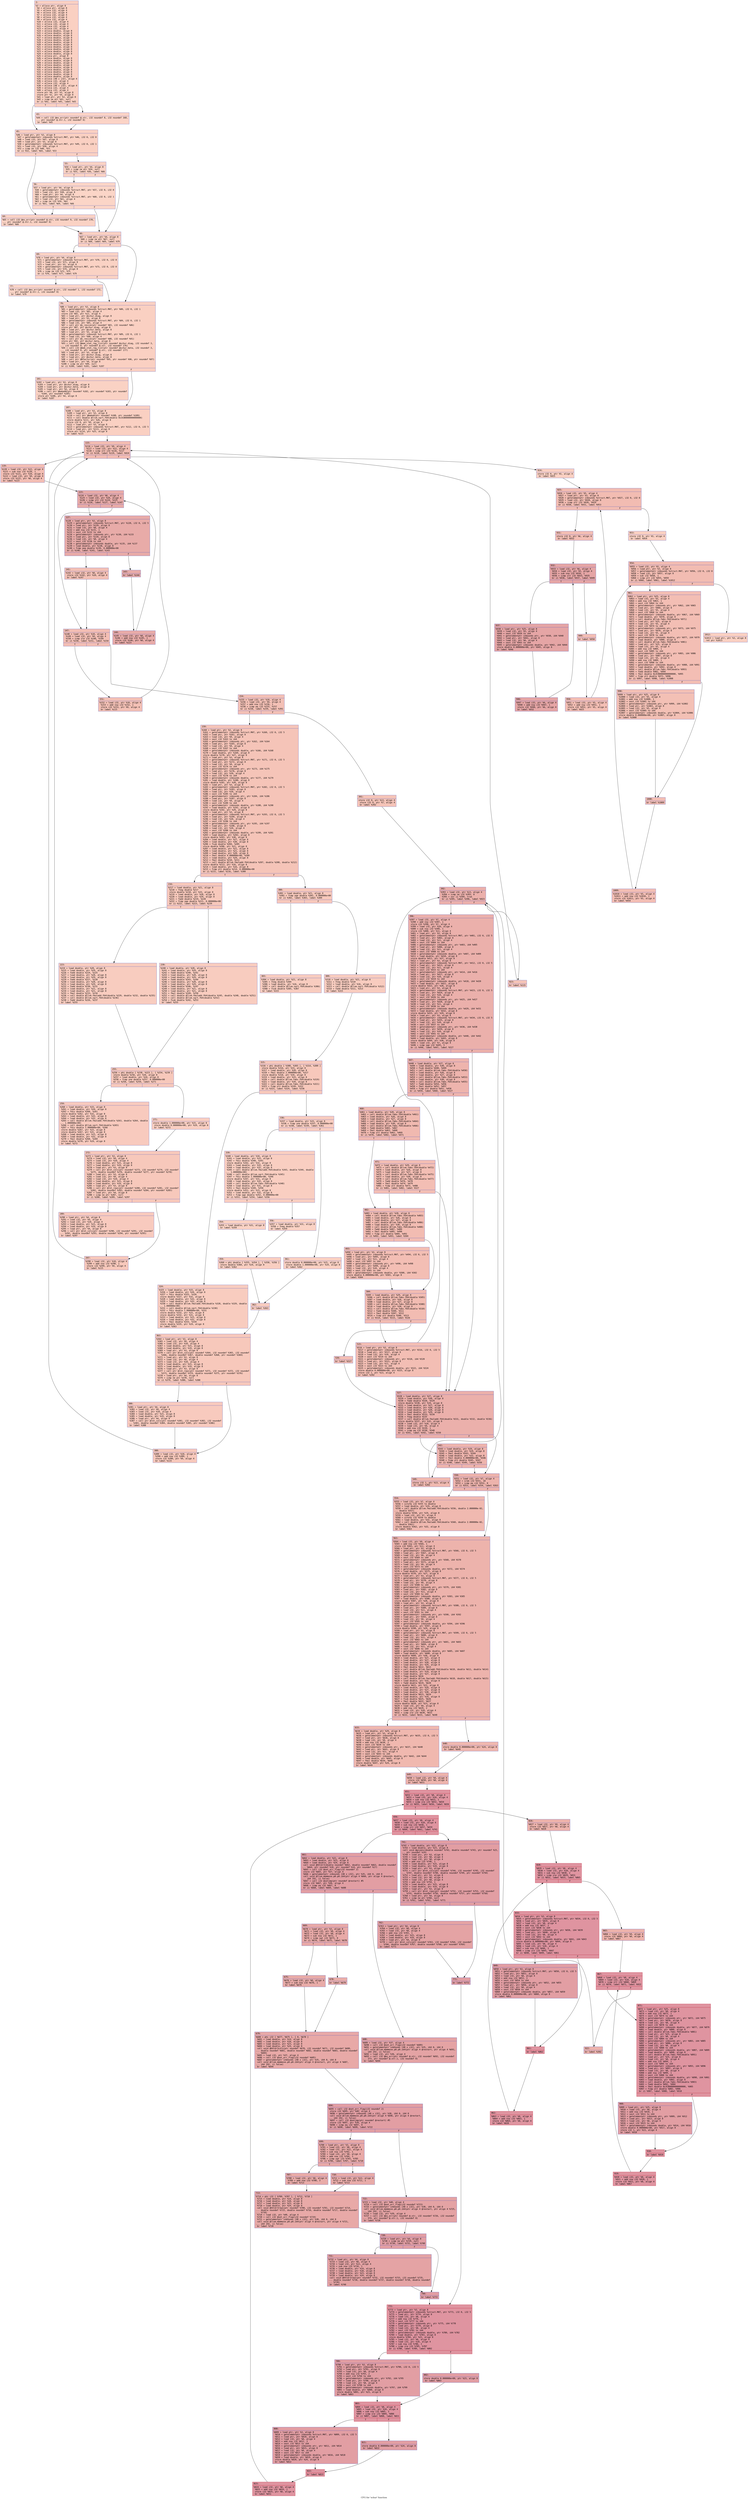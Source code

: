 digraph "CFG for 'schur' function" {
	label="CFG for 'schur' function";

	Node0x600001f8d220 [shape=record,color="#3d50c3ff", style=filled, fillcolor="#f3947570" fontname="Courier",label="{2:\l|  %3 = alloca ptr, align 8\l  %4 = alloca ptr, align 8\l  %5 = alloca i32, align 4\l  %6 = alloca i32, align 4\l  %7 = alloca i32, align 4\l  %8 = alloca i32, align 4\l  %9 = alloca i32, align 4\l  %10 = alloca i32, align 4\l  %11 = alloca i32, align 4\l  %12 = alloca i32, align 4\l  %13 = alloca i32, align 4\l  %14 = alloca double, align 8\l  %15 = alloca double, align 8\l  %16 = alloca double, align 8\l  %17 = alloca double, align 8\l  %18 = alloca double, align 8\l  %19 = alloca double, align 8\l  %20 = alloca double, align 8\l  %21 = alloca double, align 8\l  %22 = alloca double, align 8\l  %23 = alloca double, align 8\l  %24 = alloca double, align 8\l  %25 = alloca ptr, align 8\l  %26 = alloca double, align 8\l  %27 = alloca double, align 8\l  %28 = alloca double, align 8\l  %29 = alloca double, align 8\l  %30 = alloca double, align 8\l  %31 = alloca double, align 8\l  %32 = alloca double, align 8\l  %33 = alloca double, align 8\l  %34 = alloca double, align 8\l  %35 = alloca [48 x i32], align 4\l  %36 = alloca i32, align 4\l  %37 = alloca i32, align 4\l  %38 = alloca [48 x i32], align 4\l  %39 = alloca i32, align 4\l  %40 = alloca i32, align 4\l  store ptr %0, ptr %3, align 8\l  store ptr %1, ptr %4, align 8\l  %41 = load ptr, ptr %3, align 8\l  %42 = icmp ne ptr %41, null\l  br i1 %42, label %45, label %43\l|{<s0>T|<s1>F}}"];
	Node0x600001f8d220:s0 -> Node0x600001f8d2c0[tooltip="2 -> 45\nProbability 62.50%" ];
	Node0x600001f8d220:s1 -> Node0x600001f8d270[tooltip="2 -> 43\nProbability 37.50%" ];
	Node0x600001f8d270 [shape=record,color="#3d50c3ff", style=filled, fillcolor="#f59c7d70" fontname="Courier",label="{43:\l|  %44 = call i32 @ev_err(ptr noundef @.str, i32 noundef 8, i32 noundef 168,\l... ptr noundef @.str.1, i32 noundef 0)\l  br label %45\l}"];
	Node0x600001f8d270 -> Node0x600001f8d2c0[tooltip="43 -> 45\nProbability 100.00%" ];
	Node0x600001f8d2c0 [shape=record,color="#3d50c3ff", style=filled, fillcolor="#f3947570" fontname="Courier",label="{45:\l|  %46 = load ptr, ptr %3, align 8\l  %47 = getelementptr inbounds %struct.MAT, ptr %46, i32 0, i32 0\l  %48 = load i32, ptr %47, align 8\l  %49 = load ptr, ptr %3, align 8\l  %50 = getelementptr inbounds %struct.MAT, ptr %49, i32 0, i32 1\l  %51 = load i32, ptr %50, align 4\l  %52 = icmp ne i32 %48, %51\l  br i1 %52, label %64, label %53\l|{<s0>T|<s1>F}}"];
	Node0x600001f8d2c0:s0 -> Node0x600001f8d3b0[tooltip="45 -> 64\nProbability 50.00%" ];
	Node0x600001f8d2c0:s1 -> Node0x600001f8d310[tooltip="45 -> 53\nProbability 50.00%" ];
	Node0x600001f8d310 [shape=record,color="#3d50c3ff", style=filled, fillcolor="#f4987a70" fontname="Courier",label="{53:\l|  %54 = load ptr, ptr %4, align 8\l  %55 = icmp ne ptr %54, null\l  br i1 %55, label %56, label %66\l|{<s0>T|<s1>F}}"];
	Node0x600001f8d310:s0 -> Node0x600001f8d360[tooltip="53 -> 56\nProbability 62.50%" ];
	Node0x600001f8d310:s1 -> Node0x600001f8d400[tooltip="53 -> 66\nProbability 37.50%" ];
	Node0x600001f8d360 [shape=record,color="#3d50c3ff", style=filled, fillcolor="#f5a08170" fontname="Courier",label="{56:\l|  %57 = load ptr, ptr %4, align 8\l  %58 = getelementptr inbounds %struct.MAT, ptr %57, i32 0, i32 0\l  %59 = load i32, ptr %58, align 8\l  %60 = load ptr, ptr %4, align 8\l  %61 = getelementptr inbounds %struct.MAT, ptr %60, i32 0, i32 1\l  %62 = load i32, ptr %61, align 4\l  %63 = icmp ne i32 %59, %62\l  br i1 %63, label %64, label %66\l|{<s0>T|<s1>F}}"];
	Node0x600001f8d360:s0 -> Node0x600001f8d3b0[tooltip="56 -> 64\nProbability 50.00%" ];
	Node0x600001f8d360:s1 -> Node0x600001f8d400[tooltip="56 -> 66\nProbability 50.00%" ];
	Node0x600001f8d3b0 [shape=record,color="#3d50c3ff", style=filled, fillcolor="#f4987a70" fontname="Courier",label="{64:\l|  %65 = call i32 @ev_err(ptr noundef @.str, i32 noundef 9, i32 noundef 170,\l... ptr noundef @.str.1, i32 noundef 0)\l  br label %66\l}"];
	Node0x600001f8d3b0 -> Node0x600001f8d400[tooltip="64 -> 66\nProbability 100.00%" ];
	Node0x600001f8d400 [shape=record,color="#3d50c3ff", style=filled, fillcolor="#f3947570" fontname="Courier",label="{66:\l|  %67 = load ptr, ptr %4, align 8\l  %68 = icmp ne ptr %67, null\l  br i1 %68, label %69, label %79\l|{<s0>T|<s1>F}}"];
	Node0x600001f8d400:s0 -> Node0x600001f8d450[tooltip="66 -> 69\nProbability 62.50%" ];
	Node0x600001f8d400:s1 -> Node0x600001f8d4f0[tooltip="66 -> 79\nProbability 37.50%" ];
	Node0x600001f8d450 [shape=record,color="#3d50c3ff", style=filled, fillcolor="#f4987a70" fontname="Courier",label="{69:\l|  %70 = load ptr, ptr %4, align 8\l  %71 = getelementptr inbounds %struct.MAT, ptr %70, i32 0, i32 0\l  %72 = load i32, ptr %71, align 8\l  %73 = load ptr, ptr %3, align 8\l  %74 = getelementptr inbounds %struct.MAT, ptr %73, i32 0, i32 0\l  %75 = load i32, ptr %74, align 8\l  %76 = icmp ne i32 %72, %75\l  br i1 %76, label %77, label %79\l|{<s0>T|<s1>F}}"];
	Node0x600001f8d450:s0 -> Node0x600001f8d4a0[tooltip="69 -> 77\nProbability 50.00%" ];
	Node0x600001f8d450:s1 -> Node0x600001f8d4f0[tooltip="69 -> 79\nProbability 50.00%" ];
	Node0x600001f8d4a0 [shape=record,color="#3d50c3ff", style=filled, fillcolor="#f5a08170" fontname="Courier",label="{77:\l|  %78 = call i32 @ev_err(ptr noundef @.str, i32 noundef 1, i32 noundef 172,\l... ptr noundef @.str.1, i32 noundef 0)\l  br label %79\l}"];
	Node0x600001f8d4a0 -> Node0x600001f8d4f0[tooltip="77 -> 79\nProbability 100.00%" ];
	Node0x600001f8d4f0 [shape=record,color="#3d50c3ff", style=filled, fillcolor="#f3947570" fontname="Courier",label="{79:\l|  %80 = load ptr, ptr %3, align 8\l  %81 = getelementptr inbounds %struct.MAT, ptr %80, i32 0, i32 1\l  %82 = load i32, ptr %81, align 4\l  store i32 %82, ptr %12, align 4\l  %83 = load ptr, ptr @schur.diag, align 8\l  %84 = load ptr, ptr %3, align 8\l  %85 = getelementptr inbounds %struct.MAT, ptr %84, i32 0, i32 1\l  %86 = load i32, ptr %85, align 4\l  %87 = call ptr @v_resize(ptr noundef %83, i32 noundef %86)\l  store ptr %87, ptr @schur.diag, align 8\l  %88 = load ptr, ptr @schur.beta, align 8\l  %89 = load ptr, ptr %3, align 8\l  %90 = getelementptr inbounds %struct.MAT, ptr %89, i32 0, i32 1\l  %91 = load i32, ptr %90, align 4\l  %92 = call ptr @v_resize(ptr noundef %88, i32 noundef %91)\l  store ptr %92, ptr @schur.beta, align 8\l  %93 = call i32 @mem_stat_reg_list(ptr noundef @schur.diag, i32 noundef 3,\l... i32 noundef 0, ptr noundef @.str, i32 noundef 176)\l  %94 = call i32 @mem_stat_reg_list(ptr noundef @schur.beta, i32 noundef 3,\l... i32 noundef 0, ptr noundef @.str, i32 noundef 177)\l  %95 = load ptr, ptr %3, align 8\l  %96 = load ptr, ptr @schur.diag, align 8\l  %97 = load ptr, ptr @schur.beta, align 8\l  %98 = call ptr @Hfactor(ptr noundef %95, ptr noundef %96, ptr noundef %97)\l  %99 = load ptr, ptr %4, align 8\l  %100 = icmp ne ptr %99, null\l  br i1 %100, label %101, label %107\l|{<s0>T|<s1>F}}"];
	Node0x600001f8d4f0:s0 -> Node0x600001f8d540[tooltip="79 -> 101\nProbability 62.50%" ];
	Node0x600001f8d4f0:s1 -> Node0x600001f8d590[tooltip="79 -> 107\nProbability 37.50%" ];
	Node0x600001f8d540 [shape=record,color="#3d50c3ff", style=filled, fillcolor="#f4987a70" fontname="Courier",label="{101:\l|  %102 = load ptr, ptr %3, align 8\l  %103 = load ptr, ptr @schur.diag, align 8\l  %104 = load ptr, ptr @schur.beta, align 8\l  %105 = load ptr, ptr %4, align 8\l  %106 = call ptr @makeHQ(ptr noundef %102, ptr noundef %103, ptr noundef\l... %104, ptr noundef %105)\l  store ptr %106, ptr %4, align 8\l  br label %107\l}"];
	Node0x600001f8d540 -> Node0x600001f8d590[tooltip="101 -> 107\nProbability 100.00%" ];
	Node0x600001f8d590 [shape=record,color="#3d50c3ff", style=filled, fillcolor="#f3947570" fontname="Courier",label="{107:\l|  %108 = load ptr, ptr %3, align 8\l  %109 = load ptr, ptr %3, align 8\l  %110 = call ptr @makeH(ptr noundef %108, ptr noundef %109)\l  %111 = call double @llvm.sqrt.f64(double 0x3CB0000000000000)\l  store double %111, ptr %26, align 8\l  store i32 0, ptr %9, align 4\l  %112 = load ptr, ptr %3, align 8\l  %113 = getelementptr inbounds %struct.MAT, ptr %112, i32 0, i32 5\l  %114 = load ptr, ptr %113, align 8\l  store ptr %114, ptr %25, align 8\l  br label %115\l}"];
	Node0x600001f8d590 -> Node0x600001f8d5e0[tooltip="107 -> 115\nProbability 100.00%" ];
	Node0x600001f8d5e0 [shape=record,color="#3d50c3ff", style=filled, fillcolor="#e1675170" fontname="Courier",label="{115:\l|  %116 = load i32, ptr %9, align 4\l  %117 = load i32, ptr %12, align 4\l  %118 = icmp slt i32 %116, %117\l  br i1 %118, label %119, label %924\l|{<s0>T|<s1>F}}"];
	Node0x600001f8d5e0:s0 -> Node0x600001f8d630[tooltip="115 -> 119\nProbability 96.88%" ];
	Node0x600001f8d5e0:s1 -> Node0x600001f8f430[tooltip="115 -> 924\nProbability 3.12%" ];
	Node0x600001f8d630 [shape=record,color="#3d50c3ff", style=filled, fillcolor="#e36c5570" fontname="Courier",label="{119:\l|  %120 = load i32, ptr %12, align 4\l  %121 = sub nsw i32 %120, 1\l  store i32 %121, ptr %10, align 4\l  %122 = load i32, ptr %9, align 4\l  store i32 %122, ptr %8, align 4\l  br label %123\l}"];
	Node0x600001f8d630 -> Node0x600001f8d680[tooltip="119 -> 123\nProbability 100.00%" ];
	Node0x600001f8d680 [shape=record,color="#3d50c3ff", style=filled, fillcolor="#cc403a70" fontname="Courier",label="{123:\l|  %124 = load i32, ptr %8, align 4\l  %125 = load i32, ptr %10, align 4\l  %126 = icmp slt i32 %124, %125\l  br i1 %126, label %127, label %147\l|{<s0>T|<s1>F}}"];
	Node0x600001f8d680:s0 -> Node0x600001f8d6d0[tooltip="123 -> 127\nProbability 96.88%" ];
	Node0x600001f8d680:s1 -> Node0x600001f8d810[tooltip="123 -> 147\nProbability 3.12%" ];
	Node0x600001f8d6d0 [shape=record,color="#3d50c3ff", style=filled, fillcolor="#cc403a70" fontname="Courier",label="{127:\l|  %128 = load ptr, ptr %3, align 8\l  %129 = getelementptr inbounds %struct.MAT, ptr %128, i32 0, i32 5\l  %130 = load ptr, ptr %129, align 8\l  %131 = load i32, ptr %8, align 4\l  %132 = add nsw i32 %131, 1\l  %133 = sext i32 %132 to i64\l  %134 = getelementptr inbounds ptr, ptr %130, i64 %133\l  %135 = load ptr, ptr %134, align 8\l  %136 = load i32, ptr %8, align 4\l  %137 = sext i32 %136 to i64\l  %138 = getelementptr inbounds double, ptr %135, i64 %137\l  %139 = load double, ptr %138, align 8\l  %140 = fcmp oeq double %139, 0.000000e+00\l  br i1 %140, label %141, label %143\l|{<s0>T|<s1>F}}"];
	Node0x600001f8d6d0:s0 -> Node0x600001f8d720[tooltip="127 -> 141\nProbability 3.12%" ];
	Node0x600001f8d6d0:s1 -> Node0x600001f8d770[tooltip="127 -> 143\nProbability 96.88%" ];
	Node0x600001f8d720 [shape=record,color="#3d50c3ff", style=filled, fillcolor="#e5705870" fontname="Courier",label="{141:\l|  %142 = load i32, ptr %8, align 4\l  store i32 %142, ptr %10, align 4\l  br label %147\l}"];
	Node0x600001f8d720 -> Node0x600001f8d810[tooltip="141 -> 147\nProbability 100.00%" ];
	Node0x600001f8d770 [shape=record,color="#3d50c3ff", style=filled, fillcolor="#cc403a70" fontname="Courier",label="{143:\l|  br label %144\l}"];
	Node0x600001f8d770 -> Node0x600001f8d7c0[tooltip="143 -> 144\nProbability 100.00%" ];
	Node0x600001f8d7c0 [shape=record,color="#3d50c3ff", style=filled, fillcolor="#cc403a70" fontname="Courier",label="{144:\l|  %145 = load i32, ptr %8, align 4\l  %146 = add nsw i32 %145, 1\l  store i32 %146, ptr %8, align 4\l  br label %123\l}"];
	Node0x600001f8d7c0 -> Node0x600001f8d680[tooltip="144 -> 123\nProbability 100.00%" ];
	Node0x600001f8d810 [shape=record,color="#3d50c3ff", style=filled, fillcolor="#e36c5570" fontname="Courier",label="{147:\l|  %148 = load i32, ptr %10, align 4\l  %149 = load i32, ptr %9, align 4\l  %150 = icmp sle i32 %148, %149\l  br i1 %150, label %151, label %154\l|{<s0>T|<s1>F}}"];
	Node0x600001f8d810:s0 -> Node0x600001f8d860[tooltip="147 -> 151\nProbability 50.00%" ];
	Node0x600001f8d810:s1 -> Node0x600001f8d8b0[tooltip="147 -> 154\nProbability 50.00%" ];
	Node0x600001f8d860 [shape=record,color="#3d50c3ff", style=filled, fillcolor="#e5705870" fontname="Courier",label="{151:\l|  %152 = load i32, ptr %10, align 4\l  %153 = add nsw i32 %152, 1\l  store i32 %153, ptr %9, align 4\l  br label %115\l}"];
	Node0x600001f8d860 -> Node0x600001f8d5e0[tooltip="151 -> 115\nProbability 100.00%" ];
	Node0x600001f8d8b0 [shape=record,color="#3d50c3ff", style=filled, fillcolor="#e5705870" fontname="Courier",label="{154:\l|  %155 = load i32, ptr %10, align 4\l  %156 = load i32, ptr %9, align 4\l  %157 = add nsw i32 %156, 1\l  %158 = icmp eq i32 %155, %157\l  br i1 %158, label %159, label %391\l|{<s0>T|<s1>F}}"];
	Node0x600001f8d8b0:s0 -> Node0x600001f8d900[tooltip="154 -> 159\nProbability 50.00%" ];
	Node0x600001f8d8b0:s1 -> Node0x600001f8e0d0[tooltip="154 -> 391\nProbability 50.00%" ];
	Node0x600001f8d900 [shape=record,color="#3d50c3ff", style=filled, fillcolor="#e97a5f70" fontname="Courier",label="{159:\l|  %160 = load ptr, ptr %3, align 8\l  %161 = getelementptr inbounds %struct.MAT, ptr %160, i32 0, i32 5\l  %162 = load ptr, ptr %161, align 8\l  %163 = load i32, ptr %9, align 4\l  %164 = sext i32 %163 to i64\l  %165 = getelementptr inbounds ptr, ptr %162, i64 %164\l  %166 = load ptr, ptr %165, align 8\l  %167 = load i32, ptr %9, align 4\l  %168 = sext i32 %167 to i64\l  %169 = getelementptr inbounds double, ptr %166, i64 %168\l  %170 = load double, ptr %169, align 8\l  store double %170, ptr %27, align 8\l  %171 = load ptr, ptr %3, align 8\l  %172 = getelementptr inbounds %struct.MAT, ptr %171, i32 0, i32 5\l  %173 = load ptr, ptr %172, align 8\l  %174 = load i32, ptr %9, align 4\l  %175 = sext i32 %174 to i64\l  %176 = getelementptr inbounds ptr, ptr %173, i64 %175\l  %177 = load ptr, ptr %176, align 8\l  %178 = load i32, ptr %10, align 4\l  %179 = sext i32 %178 to i64\l  %180 = getelementptr inbounds double, ptr %177, i64 %179\l  %181 = load double, ptr %180, align 8\l  store double %181, ptr %28, align 8\l  %182 = load ptr, ptr %3, align 8\l  %183 = getelementptr inbounds %struct.MAT, ptr %182, i32 0, i32 5\l  %184 = load ptr, ptr %183, align 8\l  %185 = load i32, ptr %10, align 4\l  %186 = sext i32 %185 to i64\l  %187 = getelementptr inbounds ptr, ptr %184, i64 %186\l  %188 = load ptr, ptr %187, align 8\l  %189 = load i32, ptr %9, align 4\l  %190 = sext i32 %189 to i64\l  %191 = getelementptr inbounds double, ptr %188, i64 %190\l  %192 = load double, ptr %191, align 8\l  store double %192, ptr %29, align 8\l  %193 = load ptr, ptr %3, align 8\l  %194 = getelementptr inbounds %struct.MAT, ptr %193, i32 0, i32 5\l  %195 = load ptr, ptr %194, align 8\l  %196 = load i32, ptr %10, align 4\l  %197 = sext i32 %196 to i64\l  %198 = getelementptr inbounds ptr, ptr %195, i64 %197\l  %199 = load ptr, ptr %198, align 8\l  %200 = load i32, ptr %10, align 4\l  %201 = sext i32 %200 to i64\l  %202 = getelementptr inbounds double, ptr %199, i64 %201\l  %203 = load double, ptr %202, align 8\l  store double %203, ptr %30, align 8\l  %204 = load double, ptr %27, align 8\l  %205 = load double, ptr %30, align 8\l  %206 = fsub double %204, %205\l  store double %206, ptr %21, align 8\l  %207 = load double, ptr %21, align 8\l  %208 = load double, ptr %21, align 8\l  %209 = load double, ptr %28, align 8\l  %210 = fmul double 4.000000e+00, %209\l  %211 = load double, ptr %29, align 8\l  %212 = fmul double %210, %211\l  %213 = call double @llvm.fmuladd.f64(double %207, double %208, double %212)\l  store double %213, ptr %16, align 8\l  %214 = load double, ptr %16, align 8\l  %215 = fcmp olt double %214, 0.000000e+00\l  br i1 %215, label %216, label %300\l|{<s0>T|<s1>F}}"];
	Node0x600001f8d900:s0 -> Node0x600001f8d950[tooltip="159 -> 216\nProbability 50.00%" ];
	Node0x600001f8d900:s1 -> Node0x600001f8dc20[tooltip="159 -> 300\nProbability 50.00%" ];
	Node0x600001f8d950 [shape=record,color="#3d50c3ff", style=filled, fillcolor="#ed836670" fontname="Courier",label="{216:\l|  %217 = load double, ptr %21, align 8\l  %218 = fneg double %217\l  store double %218, ptr %33, align 8\l  %219 = load double, ptr %28, align 8\l  %220 = load double, ptr %29, align 8\l  %221 = fadd double %219, %220\l  %222 = fcmp oge double %221, 0.000000e+00\l  br i1 %222, label %223, label %239\l|{<s0>T|<s1>F}}"];
	Node0x600001f8d950:s0 -> Node0x600001f8d9a0[tooltip="216 -> 223\nProbability 50.00%" ];
	Node0x600001f8d950:s1 -> Node0x600001f8d9f0[tooltip="216 -> 239\nProbability 50.00%" ];
	Node0x600001f8d9a0 [shape=record,color="#3d50c3ff", style=filled, fillcolor="#f08b6e70" fontname="Courier",label="{223:\l|  %224 = load double, ptr %28, align 8\l  %225 = load double, ptr %29, align 8\l  %226 = fadd double %224, %225\l  %227 = load double, ptr %28, align 8\l  %228 = load double, ptr %29, align 8\l  %229 = fadd double %227, %228\l  %230 = load double, ptr %28, align 8\l  %231 = load double, ptr %29, align 8\l  %232 = fadd double %230, %231\l  %233 = load double, ptr %21, align 8\l  %234 = load double, ptr %21, align 8\l  %235 = fmul double %233, %234\l  %236 = call double @llvm.fmuladd.f64(double %229, double %232, double %235)\l  %237 = call double @llvm.sqrt.f64(double %236)\l  %238 = fadd double %226, %237\l  br label %255\l}"];
	Node0x600001f8d9a0 -> Node0x600001f8da40[tooltip="223 -> 255\nProbability 100.00%" ];
	Node0x600001f8d9f0 [shape=record,color="#3d50c3ff", style=filled, fillcolor="#f08b6e70" fontname="Courier",label="{239:\l|  %240 = load double, ptr %28, align 8\l  %241 = load double, ptr %29, align 8\l  %242 = fadd double %240, %241\l  %243 = load double, ptr %28, align 8\l  %244 = load double, ptr %29, align 8\l  %245 = fadd double %243, %244\l  %246 = load double, ptr %28, align 8\l  %247 = load double, ptr %29, align 8\l  %248 = fadd double %246, %247\l  %249 = load double, ptr %21, align 8\l  %250 = load double, ptr %21, align 8\l  %251 = fmul double %249, %250\l  %252 = call double @llvm.fmuladd.f64(double %245, double %248, double %251)\l  %253 = call double @llvm.sqrt.f64(double %252)\l  %254 = fsub double %242, %253\l  br label %255\l}"];
	Node0x600001f8d9f0 -> Node0x600001f8da40[tooltip="239 -> 255\nProbability 100.00%" ];
	Node0x600001f8da40 [shape=record,color="#3d50c3ff", style=filled, fillcolor="#ed836670" fontname="Courier",label="{255:\l|  %256 = phi double [ %238, %223 ], [ %254, %239 ]\l  store double %256, ptr %34, align 8\l  %257 = load double, ptr %34, align 8\l  %258 = fcmp une double %257, 0.000000e+00\l  br i1 %258, label %259, label %271\l|{<s0>T|<s1>F}}"];
	Node0x600001f8da40:s0 -> Node0x600001f8da90[tooltip="255 -> 259\nProbability 62.50%" ];
	Node0x600001f8da40:s1 -> Node0x600001f8dae0[tooltip="255 -> 271\nProbability 37.50%" ];
	Node0x600001f8da90 [shape=record,color="#3d50c3ff", style=filled, fillcolor="#ef886b70" fontname="Courier",label="{259:\l|  %260 = load double, ptr %33, align 8\l  %261 = load double, ptr %34, align 8\l  %262 = fdiv double %260, %261\l  store double %262, ptr %32, align 8\l  %263 = load double, ptr %32, align 8\l  %264 = load double, ptr %32, align 8\l  %265 = call double @llvm.fmuladd.f64(double %263, double %264, double\l... 1.000000e+00)\l  %266 = call double @llvm.sqrt.f64(double %265)\l  %267 = fdiv double 1.000000e+00, %266\l  store double %267, ptr %15, align 8\l  store double %267, ptr %31, align 8\l  %268 = load double, ptr %15, align 8\l  %269 = load double, ptr %32, align 8\l  %270 = fmul double %268, %269\l  store double %270, ptr %19, align 8\l  br label %272\l}"];
	Node0x600001f8da90 -> Node0x600001f8db30[tooltip="259 -> 272\nProbability 100.00%" ];
	Node0x600001f8dae0 [shape=record,color="#3d50c3ff", style=filled, fillcolor="#f2907270" fontname="Courier",label="{271:\l|  store double 1.000000e+00, ptr %15, align 8\l  store double 0.000000e+00, ptr %19, align 8\l  br label %272\l}"];
	Node0x600001f8dae0 -> Node0x600001f8db30[tooltip="271 -> 272\nProbability 100.00%" ];
	Node0x600001f8db30 [shape=record,color="#3d50c3ff", style=filled, fillcolor="#ed836670" fontname="Courier",label="{272:\l|  %273 = load ptr, ptr %3, align 8\l  %274 = load i32, ptr %9, align 4\l  %275 = load i32, ptr %10, align 4\l  %276 = load double, ptr %15, align 8\l  %277 = load double, ptr %19, align 8\l  %278 = load ptr, ptr %3, align 8\l  %279 = call ptr @rot_cols(ptr noundef %273, i32 noundef %274, i32 noundef\l... %275, double noundef %276, double noundef %277, ptr noundef %278)\l  %280 = load ptr, ptr %3, align 8\l  %281 = load i32, ptr %9, align 4\l  %282 = load i32, ptr %10, align 4\l  %283 = load double, ptr %15, align 8\l  %284 = load double, ptr %19, align 8\l  %285 = load ptr, ptr %3, align 8\l  %286 = call ptr @rot_rows(ptr noundef %280, i32 noundef %281, i32 noundef\l... %282, double noundef %283, double noundef %284, ptr noundef %285)\l  %287 = load ptr, ptr %4, align 8\l  %288 = icmp ne ptr %287, null\l  br i1 %288, label %289, label %297\l|{<s0>T|<s1>F}}"];
	Node0x600001f8db30:s0 -> Node0x600001f8db80[tooltip="272 -> 289\nProbability 62.50%" ];
	Node0x600001f8db30:s1 -> Node0x600001f8dbd0[tooltip="272 -> 297\nProbability 37.50%" ];
	Node0x600001f8db80 [shape=record,color="#3d50c3ff", style=filled, fillcolor="#ef886b70" fontname="Courier",label="{289:\l|  %290 = load ptr, ptr %4, align 8\l  %291 = load i32, ptr %9, align 4\l  %292 = load i32, ptr %10, align 4\l  %293 = load double, ptr %15, align 8\l  %294 = load double, ptr %19, align 8\l  %295 = load ptr, ptr %4, align 8\l  %296 = call ptr @rot_cols(ptr noundef %290, i32 noundef %291, i32 noundef\l... %292, double noundef %293, double noundef %294, ptr noundef %295)\l  br label %297\l}"];
	Node0x600001f8db80 -> Node0x600001f8dbd0[tooltip="289 -> 297\nProbability 100.00%" ];
	Node0x600001f8dbd0 [shape=record,color="#3d50c3ff", style=filled, fillcolor="#ed836670" fontname="Courier",label="{297:\l|  %298 = load i32, ptr %10, align 4\l  %299 = add nsw i32 %298, 1\l  store i32 %299, ptr %9, align 4\l  br label %115\l}"];
	Node0x600001f8dbd0 -> Node0x600001f8d5e0[tooltip="297 -> 115\nProbability 100.00%" ];
	Node0x600001f8dc20 [shape=record,color="#3d50c3ff", style=filled, fillcolor="#ed836670" fontname="Courier",label="{300:\l|  %301 = load double, ptr %21, align 8\l  %302 = fcmp oge double %301, 0.000000e+00\l  br i1 %302, label %303, label %309\l|{<s0>T|<s1>F}}"];
	Node0x600001f8dc20:s0 -> Node0x600001f8dc70[tooltip="300 -> 303\nProbability 50.00%" ];
	Node0x600001f8dc20:s1 -> Node0x600001f8dcc0[tooltip="300 -> 309\nProbability 50.00%" ];
	Node0x600001f8dc70 [shape=record,color="#3d50c3ff", style=filled, fillcolor="#f08b6e70" fontname="Courier",label="{303:\l|  %304 = load double, ptr %21, align 8\l  %305 = fneg double %304\l  %306 = load double, ptr %16, align 8\l  %307 = call double @llvm.sqrt.f64(double %306)\l  %308 = fsub double %305, %307\l  br label %315\l}"];
	Node0x600001f8dc70 -> Node0x600001f8dd10[tooltip="303 -> 315\nProbability 100.00%" ];
	Node0x600001f8dcc0 [shape=record,color="#3d50c3ff", style=filled, fillcolor="#f08b6e70" fontname="Courier",label="{309:\l|  %310 = load double, ptr %21, align 8\l  %311 = fneg double %310\l  %312 = load double, ptr %16, align 8\l  %313 = call double @llvm.sqrt.f64(double %312)\l  %314 = fadd double %311, %313\l  br label %315\l}"];
	Node0x600001f8dcc0 -> Node0x600001f8dd10[tooltip="309 -> 315\nProbability 100.00%" ];
	Node0x600001f8dd10 [shape=record,color="#3d50c3ff", style=filled, fillcolor="#ed836670" fontname="Courier",label="{315:\l|  %316 = phi double [ %308, %303 ], [ %314, %309 ]\l  store double %316, ptr %33, align 8\l  %317 = load double, ptr %28, align 8\l  %318 = fmul double 2.000000e+00, %317\l  store double %318, ptr %34, align 8\l  %319 = load double, ptr %33, align 8\l  %320 = call double @llvm.fabs.f64(double %319)\l  %321 = load double, ptr %34, align 8\l  %322 = call double @llvm.fabs.f64(double %321)\l  %323 = fcmp olt double %320, %322\l  br i1 %323, label %324, label %336\l|{<s0>T|<s1>F}}"];
	Node0x600001f8dd10:s0 -> Node0x600001f8dd60[tooltip="315 -> 324\nProbability 50.00%" ];
	Node0x600001f8dd10:s1 -> Node0x600001f8ddb0[tooltip="315 -> 336\nProbability 50.00%" ];
	Node0x600001f8dd60 [shape=record,color="#3d50c3ff", style=filled, fillcolor="#f08b6e70" fontname="Courier",label="{324:\l|  %325 = load double, ptr %33, align 8\l  %326 = load double, ptr %34, align 8\l  %327 = fdiv double %325, %326\l  store double %327, ptr %32, align 8\l  %328 = load double, ptr %32, align 8\l  %329 = load double, ptr %32, align 8\l  %330 = call double @llvm.fmuladd.f64(double %328, double %329, double\l... 1.000000e+00)\l  %331 = call double @llvm.sqrt.f64(double %330)\l  %332 = fdiv double 1.000000e+00, %331\l  store double %332, ptr %15, align 8\l  store double %332, ptr %31, align 8\l  %333 = load double, ptr %15, align 8\l  %334 = load double, ptr %32, align 8\l  %335 = fmul double %333, %334\l  store double %335, ptr %19, align 8\l  br label %363\l}"];
	Node0x600001f8dd60 -> Node0x600001f8dfe0[tooltip="324 -> 363\nProbability 100.00%" ];
	Node0x600001f8ddb0 [shape=record,color="#3d50c3ff", style=filled, fillcolor="#f08b6e70" fontname="Courier",label="{336:\l|  %337 = load double, ptr %33, align 8\l  %338 = fcmp une double %337, 0.000000e+00\l  br i1 %338, label %339, label %361\l|{<s0>T|<s1>F}}"];
	Node0x600001f8ddb0:s0 -> Node0x600001f8de00[tooltip="336 -> 339\nProbability 62.50%" ];
	Node0x600001f8ddb0:s1 -> Node0x600001f8df40[tooltip="336 -> 361\nProbability 37.50%" ];
	Node0x600001f8de00 [shape=record,color="#3d50c3ff", style=filled, fillcolor="#f2907270" fontname="Courier",label="{339:\l|  %340 = load double, ptr %34, align 8\l  %341 = load double, ptr %33, align 8\l  %342 = fdiv double %340, %341\l  store double %342, ptr %32, align 8\l  %343 = load double, ptr %32, align 8\l  %344 = load double, ptr %32, align 8\l  %345 = call double @llvm.fmuladd.f64(double %343, double %344, double\l... 1.000000e+00)\l  %346 = call double @llvm.sqrt.f64(double %345)\l  %347 = fdiv double 1.000000e+00, %346\l  store double %347, ptr %31, align 8\l  %348 = load double, ptr %32, align 8\l  %349 = call double @llvm.fabs.f64(double %348)\l  %350 = load double, ptr %31, align 8\l  %351 = fmul double %349, %350\l  store double %351, ptr %15, align 8\l  %352 = load double, ptr %32, align 8\l  %353 = fcmp oge double %352, 0.000000e+00\l  br i1 %353, label %354, label %356\l|{<s0>T|<s1>F}}"];
	Node0x600001f8de00:s0 -> Node0x600001f8de50[tooltip="339 -> 354\nProbability 50.00%" ];
	Node0x600001f8de00:s1 -> Node0x600001f8dea0[tooltip="339 -> 356\nProbability 50.00%" ];
	Node0x600001f8de50 [shape=record,color="#3d50c3ff", style=filled, fillcolor="#f4987a70" fontname="Courier",label="{354:\l|  %355 = load double, ptr %31, align 8\l  br label %359\l}"];
	Node0x600001f8de50 -> Node0x600001f8def0[tooltip="354 -> 359\nProbability 100.00%" ];
	Node0x600001f8dea0 [shape=record,color="#3d50c3ff", style=filled, fillcolor="#f4987a70" fontname="Courier",label="{356:\l|  %357 = load double, ptr %31, align 8\l  %358 = fneg double %357\l  br label %359\l}"];
	Node0x600001f8dea0 -> Node0x600001f8def0[tooltip="356 -> 359\nProbability 100.00%" ];
	Node0x600001f8def0 [shape=record,color="#3d50c3ff", style=filled, fillcolor="#f2907270" fontname="Courier",label="{359:\l|  %360 = phi double [ %355, %354 ], [ %358, %356 ]\l  store double %360, ptr %19, align 8\l  br label %362\l}"];
	Node0x600001f8def0 -> Node0x600001f8df90[tooltip="359 -> 362\nProbability 100.00%" ];
	Node0x600001f8df40 [shape=record,color="#3d50c3ff", style=filled, fillcolor="#f3947570" fontname="Courier",label="{361:\l|  store double 0.000000e+00, ptr %15, align 8\l  store double 1.000000e+00, ptr %19, align 8\l  br label %362\l}"];
	Node0x600001f8df40 -> Node0x600001f8df90[tooltip="361 -> 362\nProbability 100.00%" ];
	Node0x600001f8df90 [shape=record,color="#3d50c3ff", style=filled, fillcolor="#f08b6e70" fontname="Courier",label="{362:\l|  br label %363\l}"];
	Node0x600001f8df90 -> Node0x600001f8dfe0[tooltip="362 -> 363\nProbability 100.00%" ];
	Node0x600001f8dfe0 [shape=record,color="#3d50c3ff", style=filled, fillcolor="#ed836670" fontname="Courier",label="{363:\l|  %364 = load ptr, ptr %3, align 8\l  %365 = load i32, ptr %9, align 4\l  %366 = load i32, ptr %10, align 4\l  %367 = load double, ptr %15, align 8\l  %368 = load double, ptr %19, align 8\l  %369 = load ptr, ptr %3, align 8\l  %370 = call ptr @rot_cols(ptr noundef %364, i32 noundef %365, i32 noundef\l... %366, double noundef %367, double noundef %368, ptr noundef %369)\l  %371 = load ptr, ptr %3, align 8\l  %372 = load i32, ptr %9, align 4\l  %373 = load i32, ptr %10, align 4\l  %374 = load double, ptr %15, align 8\l  %375 = load double, ptr %19, align 8\l  %376 = load ptr, ptr %3, align 8\l  %377 = call ptr @rot_rows(ptr noundef %371, i32 noundef %372, i32 noundef\l... %373, double noundef %374, double noundef %375, ptr noundef %376)\l  %378 = load ptr, ptr %4, align 8\l  %379 = icmp ne ptr %378, null\l  br i1 %379, label %380, label %388\l|{<s0>T|<s1>F}}"];
	Node0x600001f8dfe0:s0 -> Node0x600001f8e030[tooltip="363 -> 380\nProbability 62.50%" ];
	Node0x600001f8dfe0:s1 -> Node0x600001f8e080[tooltip="363 -> 388\nProbability 37.50%" ];
	Node0x600001f8e030 [shape=record,color="#3d50c3ff", style=filled, fillcolor="#ef886b70" fontname="Courier",label="{380:\l|  %381 = load ptr, ptr %4, align 8\l  %382 = load i32, ptr %9, align 4\l  %383 = load i32, ptr %10, align 4\l  %384 = load double, ptr %15, align 8\l  %385 = load double, ptr %19, align 8\l  %386 = load ptr, ptr %4, align 8\l  %387 = call ptr @rot_cols(ptr noundef %381, i32 noundef %382, i32 noundef\l... %383, double noundef %384, double noundef %385, ptr noundef %386)\l  br label %388\l}"];
	Node0x600001f8e030 -> Node0x600001f8e080[tooltip="380 -> 388\nProbability 100.00%" ];
	Node0x600001f8e080 [shape=record,color="#3d50c3ff", style=filled, fillcolor="#ed836670" fontname="Courier",label="{388:\l|  %389 = load i32, ptr %10, align 4\l  %390 = add nsw i32 %389, 1\l  store i32 %390, ptr %9, align 4\l  br label %115\l}"];
	Node0x600001f8e080 -> Node0x600001f8d5e0[tooltip="388 -> 115\nProbability 100.00%" ];
	Node0x600001f8e0d0 [shape=record,color="#3d50c3ff", style=filled, fillcolor="#e97a5f70" fontname="Courier",label="{391:\l|  store i32 0, ptr %13, align 4\l  store i32 0, ptr %7, align 4\l  br label %392\l}"];
	Node0x600001f8e0d0 -> Node0x600001f8e120[tooltip="391 -> 392\nProbability 100.00%" ];
	Node0x600001f8e120 [shape=record,color="#3d50c3ff", style=filled, fillcolor="#d24b4070" fontname="Courier",label="{392:\l|  %393 = load i32, ptr %13, align 4\l  %394 = icmp ne i32 %393, 0\l  %395 = xor i1 %394, true\l  br i1 %395, label %396, label %923\l|{<s0>T|<s1>F}}"];
	Node0x600001f8e120:s0 -> Node0x600001f8e170[tooltip="392 -> 396\nProbability 96.88%" ];
	Node0x600001f8e120:s1 -> Node0x600001f8f3e0[tooltip="392 -> 923\nProbability 3.12%" ];
	Node0x600001f8e170 [shape=record,color="#3d50c3ff", style=filled, fillcolor="#d24b4070" fontname="Courier",label="{396:\l|  %397 = load i32, ptr %7, align 4\l  %398 = add nsw i32 %397, 1\l  store i32 %398, ptr %7, align 4\l  %399 = load i32, ptr %10, align 4\l  %400 = sub nsw i32 %399, 1\l  store i32 %400, ptr %11, align 4\l  %401 = load ptr, ptr %3, align 8\l  %402 = getelementptr inbounds %struct.MAT, ptr %401, i32 0, i32 5\l  %403 = load ptr, ptr %402, align 8\l  %404 = load i32, ptr %11, align 4\l  %405 = sext i32 %404 to i64\l  %406 = getelementptr inbounds ptr, ptr %403, i64 %405\l  %407 = load ptr, ptr %406, align 8\l  %408 = load i32, ptr %11, align 4\l  %409 = sext i32 %408 to i64\l  %410 = getelementptr inbounds double, ptr %407, i64 %409\l  %411 = load double, ptr %410, align 8\l  store double %411, ptr %27, align 8\l  %412 = load ptr, ptr %3, align 8\l  %413 = getelementptr inbounds %struct.MAT, ptr %412, i32 0, i32 5\l  %414 = load ptr, ptr %413, align 8\l  %415 = load i32, ptr %11, align 4\l  %416 = sext i32 %415 to i64\l  %417 = getelementptr inbounds ptr, ptr %414, i64 %416\l  %418 = load ptr, ptr %417, align 8\l  %419 = load i32, ptr %10, align 4\l  %420 = sext i32 %419 to i64\l  %421 = getelementptr inbounds double, ptr %418, i64 %420\l  %422 = load double, ptr %421, align 8\l  store double %422, ptr %28, align 8\l  %423 = load ptr, ptr %3, align 8\l  %424 = getelementptr inbounds %struct.MAT, ptr %423, i32 0, i32 5\l  %425 = load ptr, ptr %424, align 8\l  %426 = load i32, ptr %10, align 4\l  %427 = sext i32 %426 to i64\l  %428 = getelementptr inbounds ptr, ptr %425, i64 %427\l  %429 = load ptr, ptr %428, align 8\l  %430 = load i32, ptr %11, align 4\l  %431 = sext i32 %430 to i64\l  %432 = getelementptr inbounds double, ptr %429, i64 %431\l  %433 = load double, ptr %432, align 8\l  store double %433, ptr %29, align 8\l  %434 = load ptr, ptr %3, align 8\l  %435 = getelementptr inbounds %struct.MAT, ptr %434, i32 0, i32 5\l  %436 = load ptr, ptr %435, align 8\l  %437 = load i32, ptr %10, align 4\l  %438 = sext i32 %437 to i64\l  %439 = getelementptr inbounds ptr, ptr %436, i64 %438\l  %440 = load ptr, ptr %439, align 8\l  %441 = load i32, ptr %10, align 4\l  %442 = sext i32 %441 to i64\l  %443 = getelementptr inbounds double, ptr %440, i64 %442\l  %444 = load double, ptr %443, align 8\l  store double %444, ptr %30, align 8\l  %445 = load i32, ptr %7, align 4\l  %446 = icmp sge i32 %445, 5\l  br i1 %446, label %447, label %527\l|{<s0>T|<s1>F}}"];
	Node0x600001f8e170:s0 -> Node0x600001f8e1c0[tooltip="396 -> 447\nProbability 50.00%" ];
	Node0x600001f8e170:s1 -> Node0x600001f8e440[tooltip="396 -> 527\nProbability 50.00%" ];
	Node0x600001f8e1c0 [shape=record,color="#3d50c3ff", style=filled, fillcolor="#d8564670" fontname="Courier",label="{447:\l|  %448 = load double, ptr %27, align 8\l  %449 = load double, ptr %30, align 8\l  %450 = fsub double %448, %449\l  %451 = call double @llvm.fabs.f64(double %450)\l  %452 = load double, ptr %26, align 8\l  %453 = load double, ptr %27, align 8\l  %454 = call double @llvm.fabs.f64(double %453)\l  %455 = load double, ptr %30, align 8\l  %456 = call double @llvm.fabs.f64(double %455)\l  %457 = fadd double %454, %456\l  %458 = fmul double %452, %457\l  %459 = fcmp olt double %451, %458\l  br i1 %459, label %460, label %527\l|{<s0>T|<s1>F}}"];
	Node0x600001f8e1c0:s0 -> Node0x600001f8e210[tooltip="447 -> 460\nProbability 50.00%" ];
	Node0x600001f8e1c0:s1 -> Node0x600001f8e440[tooltip="447 -> 527\nProbability 50.00%" ];
	Node0x600001f8e210 [shape=record,color="#3d50c3ff", style=filled, fillcolor="#de614d70" fontname="Courier",label="{460:\l|  %461 = load double, ptr %28, align 8\l  %462 = call double @llvm.fabs.f64(double %461)\l  %463 = load double, ptr %26, align 8\l  %464 = load double, ptr %27, align 8\l  %465 = call double @llvm.fabs.f64(double %464)\l  %466 = load double, ptr %30, align 8\l  %467 = call double @llvm.fabs.f64(double %466)\l  %468 = fadd double %465, %467\l  %469 = fmul double %463, %468\l  %470 = fcmp olt double %462, %469\l  br i1 %470, label %482, label %471\l|{<s0>T|<s1>F}}"];
	Node0x600001f8e210:s0 -> Node0x600001f8e2b0[tooltip="460 -> 482\nProbability 50.00%" ];
	Node0x600001f8e210:s1 -> Node0x600001f8e260[tooltip="460 -> 471\nProbability 50.00%" ];
	Node0x600001f8e260 [shape=record,color="#3d50c3ff", style=filled, fillcolor="#e36c5570" fontname="Courier",label="{471:\l|  %472 = load double, ptr %29, align 8\l  %473 = call double @llvm.fabs.f64(double %472)\l  %474 = load double, ptr %26, align 8\l  %475 = load double, ptr %27, align 8\l  %476 = call double @llvm.fabs.f64(double %475)\l  %477 = load double, ptr %30, align 8\l  %478 = call double @llvm.fabs.f64(double %477)\l  %479 = fadd double %476, %478\l  %480 = fmul double %474, %479\l  %481 = fcmp olt double %473, %480\l  br i1 %481, label %482, label %527\l|{<s0>T|<s1>F}}"];
	Node0x600001f8e260:s0 -> Node0x600001f8e2b0[tooltip="471 -> 482\nProbability 50.00%" ];
	Node0x600001f8e260:s1 -> Node0x600001f8e440[tooltip="471 -> 527\nProbability 50.00%" ];
	Node0x600001f8e2b0 [shape=record,color="#3d50c3ff", style=filled, fillcolor="#e1675170" fontname="Courier",label="{482:\l|  %483 = load double, ptr %28, align 8\l  %484 = call double @llvm.fabs.f64(double %483)\l  %485 = load double, ptr %26, align 8\l  %486 = load double, ptr %27, align 8\l  %487 = call double @llvm.fabs.f64(double %486)\l  %488 = load double, ptr %30, align 8\l  %489 = call double @llvm.fabs.f64(double %488)\l  %490 = fadd double %487, %489\l  %491 = fmul double %485, %490\l  %492 = fcmp olt double %484, %491\l  br i1 %492, label %493, label %504\l|{<s0>T|<s1>F}}"];
	Node0x600001f8e2b0:s0 -> Node0x600001f8e300[tooltip="482 -> 493\nProbability 50.00%" ];
	Node0x600001f8e2b0:s1 -> Node0x600001f8e350[tooltip="482 -> 504\nProbability 50.00%" ];
	Node0x600001f8e300 [shape=record,color="#3d50c3ff", style=filled, fillcolor="#e36c5570" fontname="Courier",label="{493:\l|  %494 = load ptr, ptr %3, align 8\l  %495 = getelementptr inbounds %struct.MAT, ptr %494, i32 0, i32 5\l  %496 = load ptr, ptr %495, align 8\l  %497 = load i32, ptr %11, align 4\l  %498 = sext i32 %497 to i64\l  %499 = getelementptr inbounds ptr, ptr %496, i64 %498\l  %500 = load ptr, ptr %499, align 8\l  %501 = load i32, ptr %10, align 4\l  %502 = sext i32 %501 to i64\l  %503 = getelementptr inbounds double, ptr %500, i64 %502\l  store double 0.000000e+00, ptr %503, align 8\l  br label %504\l}"];
	Node0x600001f8e300 -> Node0x600001f8e350[tooltip="493 -> 504\nProbability 100.00%" ];
	Node0x600001f8e350 [shape=record,color="#3d50c3ff", style=filled, fillcolor="#e1675170" fontname="Courier",label="{504:\l|  %505 = load double, ptr %29, align 8\l  %506 = call double @llvm.fabs.f64(double %505)\l  %507 = load double, ptr %26, align 8\l  %508 = load double, ptr %27, align 8\l  %509 = call double @llvm.fabs.f64(double %508)\l  %510 = load double, ptr %30, align 8\l  %511 = call double @llvm.fabs.f64(double %510)\l  %512 = fadd double %509, %511\l  %513 = fmul double %507, %512\l  %514 = fcmp olt double %506, %513\l  br i1 %514, label %515, label %526\l|{<s0>T|<s1>F}}"];
	Node0x600001f8e350:s0 -> Node0x600001f8e3a0[tooltip="504 -> 515\nProbability 50.00%" ];
	Node0x600001f8e350:s1 -> Node0x600001f8e3f0[tooltip="504 -> 526\nProbability 50.00%" ];
	Node0x600001f8e3a0 [shape=record,color="#3d50c3ff", style=filled, fillcolor="#e36c5570" fontname="Courier",label="{515:\l|  %516 = load ptr, ptr %3, align 8\l  %517 = getelementptr inbounds %struct.MAT, ptr %516, i32 0, i32 5\l  %518 = load ptr, ptr %517, align 8\l  %519 = load i32, ptr %10, align 4\l  %520 = sext i32 %519 to i64\l  %521 = getelementptr inbounds ptr, ptr %518, i64 %520\l  %522 = load ptr, ptr %521, align 8\l  %523 = load i32, ptr %11, align 4\l  %524 = sext i32 %523 to i64\l  %525 = getelementptr inbounds double, ptr %522, i64 %524\l  store double 0.000000e+00, ptr %525, align 8\l  store i32 1, ptr %13, align 4\l  br label %392\l}"];
	Node0x600001f8e3a0 -> Node0x600001f8e120[tooltip="515 -> 392\nProbability 100.00%" ];
	Node0x600001f8e3f0 [shape=record,color="#3d50c3ff", style=filled, fillcolor="#e36c5570" fontname="Courier",label="{526:\l|  br label %527\l}"];
	Node0x600001f8e3f0 -> Node0x600001f8e440[tooltip="526 -> 527\nProbability 100.00%" ];
	Node0x600001f8e440 [shape=record,color="#3d50c3ff", style=filled, fillcolor="#d24b4070" fontname="Courier",label="{527:\l|  %528 = load double, ptr %27, align 8\l  %529 = load double, ptr %30, align 8\l  %530 = fadd double %528, %529\l  store double %530, ptr %19, align 8\l  %531 = load double, ptr %27, align 8\l  %532 = load double, ptr %30, align 8\l  %533 = load double, ptr %28, align 8\l  %534 = load double, ptr %29, align 8\l  %535 = fmul double %533, %534\l  %536 = fneg double %535\l  %537 = call double @llvm.fmuladd.f64(double %531, double %532, double %536)\l  store double %537, ptr %32, align 8\l  %538 = load i32, ptr %10, align 4\l  %539 = load i32, ptr %9, align 4\l  %540 = add nsw i32 %539, 1\l  %541 = icmp eq i32 %538, %540\l  br i1 %541, label %542, label %550\l|{<s0>T|<s1>F}}"];
	Node0x600001f8e440:s0 -> Node0x600001f8e490[tooltip="527 -> 542\nProbability 50.00%" ];
	Node0x600001f8e440:s1 -> Node0x600001f8e530[tooltip="527 -> 550\nProbability 50.00%" ];
	Node0x600001f8e490 [shape=record,color="#3d50c3ff", style=filled, fillcolor="#d8564670" fontname="Courier",label="{542:\l|  %543 = load double, ptr %19, align 8\l  %544 = load double, ptr %19, align 8\l  %545 = fmul double %543, %544\l  %546 = load double, ptr %32, align 8\l  %547 = fmul double 4.000000e+00, %546\l  %548 = fcmp olt double %545, %547\l  br i1 %548, label %549, label %550\l|{<s0>T|<s1>F}}"];
	Node0x600001f8e490:s0 -> Node0x600001f8e4e0[tooltip="542 -> 549\nProbability 50.00%" ];
	Node0x600001f8e490:s1 -> Node0x600001f8e530[tooltip="542 -> 550\nProbability 50.00%" ];
	Node0x600001f8e4e0 [shape=record,color="#3d50c3ff", style=filled, fillcolor="#de614d70" fontname="Courier",label="{549:\l|  store i32 1, ptr %13, align 4\l  br label %392\l}"];
	Node0x600001f8e4e0 -> Node0x600001f8e120[tooltip="549 -> 392\nProbability 100.00%" ];
	Node0x600001f8e530 [shape=record,color="#3d50c3ff", style=filled, fillcolor="#d6524470" fontname="Courier",label="{550:\l|  %551 = load i32, ptr %7, align 4\l  %552 = srem i32 %551, 10\l  %553 = icmp eq i32 %552, 0\l  br i1 %553, label %554, label %563\l|{<s0>T|<s1>F}}"];
	Node0x600001f8e530:s0 -> Node0x600001f8e580[tooltip="550 -> 554\nProbability 37.50%" ];
	Node0x600001f8e530:s1 -> Node0x600001f8e5d0[tooltip="550 -> 563\nProbability 62.50%" ];
	Node0x600001f8e580 [shape=record,color="#3d50c3ff", style=filled, fillcolor="#de614d70" fontname="Courier",label="{554:\l|  %555 = load i32, ptr %7, align 4\l  %556 = sitofp i32 %555 to double\l  %557 = load double, ptr %19, align 8\l  %558 = call double @llvm.fmuladd.f64(double %556, double 2.000000e-02,\l... double %557)\l  store double %558, ptr %19, align 8\l  %559 = load i32, ptr %7, align 4\l  %560 = sitofp i32 %559 to double\l  %561 = load double, ptr %32, align 8\l  %562 = call double @llvm.fmuladd.f64(double %560, double 2.000000e-02,\l... double %561)\l  store double %562, ptr %32, align 8\l  br label %563\l}"];
	Node0x600001f8e580 -> Node0x600001f8e5d0[tooltip="554 -> 563\nProbability 100.00%" ];
	Node0x600001f8e5d0 [shape=record,color="#3d50c3ff", style=filled, fillcolor="#d6524470" fontname="Courier",label="{563:\l|  %564 = load i32, ptr %9, align 4\l  %565 = add nsw i32 %564, 1\l  store i32 %565, ptr %11, align 4\l  %566 = load ptr, ptr %3, align 8\l  %567 = getelementptr inbounds %struct.MAT, ptr %566, i32 0, i32 5\l  %568 = load ptr, ptr %567, align 8\l  %569 = load i32, ptr %9, align 4\l  %570 = sext i32 %569 to i64\l  %571 = getelementptr inbounds ptr, ptr %568, i64 %570\l  %572 = load ptr, ptr %571, align 8\l  %573 = load i32, ptr %9, align 4\l  %574 = sext i32 %573 to i64\l  %575 = getelementptr inbounds double, ptr %572, i64 %574\l  %576 = load double, ptr %575, align 8\l  store double %576, ptr %27, align 8\l  %577 = load ptr, ptr %3, align 8\l  %578 = getelementptr inbounds %struct.MAT, ptr %577, i32 0, i32 5\l  %579 = load ptr, ptr %578, align 8\l  %580 = load i32, ptr %9, align 4\l  %581 = sext i32 %580 to i64\l  %582 = getelementptr inbounds ptr, ptr %579, i64 %581\l  %583 = load ptr, ptr %582, align 8\l  %584 = load i32, ptr %11, align 4\l  %585 = sext i32 %584 to i64\l  %586 = getelementptr inbounds double, ptr %583, i64 %585\l  %587 = load double, ptr %586, align 8\l  store double %587, ptr %28, align 8\l  %588 = load ptr, ptr %3, align 8\l  %589 = getelementptr inbounds %struct.MAT, ptr %588, i32 0, i32 5\l  %590 = load ptr, ptr %589, align 8\l  %591 = load i32, ptr %11, align 4\l  %592 = sext i32 %591 to i64\l  %593 = getelementptr inbounds ptr, ptr %590, i64 %592\l  %594 = load ptr, ptr %593, align 8\l  %595 = load i32, ptr %9, align 4\l  %596 = sext i32 %595 to i64\l  %597 = getelementptr inbounds double, ptr %594, i64 %596\l  %598 = load double, ptr %597, align 8\l  store double %598, ptr %29, align 8\l  %599 = load ptr, ptr %3, align 8\l  %600 = getelementptr inbounds %struct.MAT, ptr %599, i32 0, i32 5\l  %601 = load ptr, ptr %600, align 8\l  %602 = load i32, ptr %11, align 4\l  %603 = sext i32 %602 to i64\l  %604 = getelementptr inbounds ptr, ptr %601, i64 %603\l  %605 = load ptr, ptr %604, align 8\l  %606 = load i32, ptr %11, align 4\l  %607 = sext i32 %606 to i64\l  %608 = getelementptr inbounds double, ptr %605, i64 %607\l  %609 = load double, ptr %608, align 8\l  store double %609, ptr %30, align 8\l  %610 = load double, ptr %27, align 8\l  %611 = load double, ptr %27, align 8\l  %612 = load double, ptr %28, align 8\l  %613 = load double, ptr %29, align 8\l  %614 = fmul double %612, %613\l  %615 = call double @llvm.fmuladd.f64(double %610, double %611, double %614)\l  %616 = load double, ptr %19, align 8\l  %617 = load double, ptr %27, align 8\l  %618 = fneg double %616\l  %619 = call double @llvm.fmuladd.f64(double %618, double %617, double %615)\l  %620 = load double, ptr %32, align 8\l  %621 = fadd double %619, %620\l  store double %621, ptr %22, align 8\l  %622 = load double, ptr %29, align 8\l  %623 = load double, ptr %27, align 8\l  %624 = load double, ptr %30, align 8\l  %625 = fadd double %623, %624\l  %626 = load double, ptr %19, align 8\l  %627 = fsub double %625, %626\l  %628 = fmul double %622, %627\l  store double %628, ptr %23, align 8\l  %629 = load i32, ptr %9, align 4\l  %630 = add nsw i32 %629, 2\l  %631 = load i32, ptr %10, align 4\l  %632 = icmp sle i32 %630, %631\l  br i1 %632, label %633, label %648\l|{<s0>T|<s1>F}}"];
	Node0x600001f8e5d0:s0 -> Node0x600001f8e620[tooltip="563 -> 633\nProbability 50.00%" ];
	Node0x600001f8e5d0:s1 -> Node0x600001f8e670[tooltip="563 -> 648\nProbability 50.00%" ];
	Node0x600001f8e620 [shape=record,color="#3d50c3ff", style=filled, fillcolor="#dc5d4a70" fontname="Courier",label="{633:\l|  %634 = load double, ptr %29, align 8\l  %635 = load ptr, ptr %3, align 8\l  %636 = getelementptr inbounds %struct.MAT, ptr %635, i32 0, i32 5\l  %637 = load ptr, ptr %636, align 8\l  %638 = load i32, ptr %9, align 4\l  %639 = add nsw i32 %638, 2\l  %640 = sext i32 %639 to i64\l  %641 = getelementptr inbounds ptr, ptr %637, i64 %640\l  %642 = load ptr, ptr %641, align 8\l  %643 = load i32, ptr %11, align 4\l  %644 = sext i32 %643 to i64\l  %645 = getelementptr inbounds double, ptr %642, i64 %644\l  %646 = load double, ptr %645, align 8\l  %647 = fmul double %634, %646\l  store double %647, ptr %24, align 8\l  br label %649\l}"];
	Node0x600001f8e620 -> Node0x600001f8e6c0[tooltip="633 -> 649\nProbability 100.00%" ];
	Node0x600001f8e670 [shape=record,color="#3d50c3ff", style=filled, fillcolor="#dc5d4a70" fontname="Courier",label="{648:\l|  store double 0.000000e+00, ptr %24, align 8\l  br label %649\l}"];
	Node0x600001f8e670 -> Node0x600001f8e6c0[tooltip="648 -> 649\nProbability 100.00%" ];
	Node0x600001f8e6c0 [shape=record,color="#3d50c3ff", style=filled, fillcolor="#d6524470" fontname="Courier",label="{649:\l|  %650 = load i32, ptr %9, align 4\l  store i32 %650, ptr %8, align 4\l  br label %651\l}"];
	Node0x600001f8e6c0 -> Node0x600001f8e710[tooltip="649 -> 651\nProbability 100.00%" ];
	Node0x600001f8e710 [shape=record,color="#b70d28ff", style=filled, fillcolor="#b70d2870" fontname="Courier",label="{651:\l|  %652 = load i32, ptr %8, align 4\l  %653 = load i32, ptr %10, align 4\l  %654 = sub nsw i32 %653, 1\l  %655 = icmp sle i32 %652, %654\l  br i1 %655, label %656, label %826\l|{<s0>T|<s1>F}}"];
	Node0x600001f8e710:s0 -> Node0x600001f8e760[tooltip="651 -> 656\nProbability 96.88%" ];
	Node0x600001f8e710:s1 -> Node0x600001f8efd0[tooltip="651 -> 826\nProbability 3.12%" ];
	Node0x600001f8e760 [shape=record,color="#b70d28ff", style=filled, fillcolor="#b70d2870" fontname="Courier",label="{656:\l|  %657 = load i32, ptr %8, align 4\l  %658 = load i32, ptr %10, align 4\l  %659 = sub nsw i32 %658, 1\l  %660 = icmp slt i32 %657, %659\l  br i1 %660, label %661, label %741\l|{<s0>T|<s1>F}}"];
	Node0x600001f8e760:s0 -> Node0x600001f8e7b0[tooltip="656 -> 661\nProbability 50.00%" ];
	Node0x600001f8e760:s1 -> Node0x600001f8ec60[tooltip="656 -> 741\nProbability 50.00%" ];
	Node0x600001f8e7b0 [shape=record,color="#3d50c3ff", style=filled, fillcolor="#be242e70" fontname="Courier",label="{661:\l|  %662 = load double, ptr %22, align 8\l  %663 = load double, ptr %23, align 8\l  %664 = load double, ptr %24, align 8\l  call void @hhldr3(double noundef %662, double noundef %663, double noundef\l... %664, ptr noundef %18, ptr noundef %14, ptr noundef %17)\l  %665 = call i32 @set_err_flag(i32 noundef 2)\l  store i32 %665, ptr %37, align 4\l  %666 = getelementptr inbounds [48 x i32], ptr %35, i64 0, i64 0\l  call void @llvm.memmove.p0.p0.i64(ptr align 4 %666, ptr align 4 @restart,\l... i64 192, i1 false)\l  %667 = call i32 @setjmp(ptr noundef @restart) #5\l  store i32 %667, ptr %36, align 4\l  %668 = icmp eq i32 %667, 0\l  br i1 %668, label %669, label %688\l|{<s0>T|<s1>F}}"];
	Node0x600001f8e7b0:s0 -> Node0x600001f8e800[tooltip="661 -> 669\nProbability 37.50%" ];
	Node0x600001f8e7b0:s1 -> Node0x600001f8e940[tooltip="661 -> 688\nProbability 62.50%" ];
	Node0x600001f8e800 [shape=record,color="#3d50c3ff", style=filled, fillcolor="#ca3b3770" fontname="Courier",label="{669:\l|  %670 = load ptr, ptr %3, align 8\l  %671 = load i32, ptr %8, align 4\l  %672 = load i32, ptr %8, align 4\l  %673 = sub nsw i32 %672, 1\l  %674 = icmp sgt i32 %673, 0\l  br i1 %674, label %675, label %678\l|{<s0>T|<s1>F}}"];
	Node0x600001f8e800:s0 -> Node0x600001f8e850[tooltip="669 -> 675\nProbability 62.50%" ];
	Node0x600001f8e800:s1 -> Node0x600001f8e8a0[tooltip="669 -> 678\nProbability 37.50%" ];
	Node0x600001f8e850 [shape=record,color="#3d50c3ff", style=filled, fillcolor="#cc403a70" fontname="Courier",label="{675:\l|  %676 = load i32, ptr %8, align 4\l  %677 = sub nsw i32 %676, 1\l  br label %679\l}"];
	Node0x600001f8e850 -> Node0x600001f8e8f0[tooltip="675 -> 679\nProbability 100.00%" ];
	Node0x600001f8e8a0 [shape=record,color="#3d50c3ff", style=filled, fillcolor="#d0473d70" fontname="Courier",label="{678:\l|  br label %679\l}"];
	Node0x600001f8e8a0 -> Node0x600001f8e8f0[tooltip="678 -> 679\nProbability 100.00%" ];
	Node0x600001f8e8f0 [shape=record,color="#3d50c3ff", style=filled, fillcolor="#ca3b3770" fontname="Courier",label="{679:\l|  %680 = phi i32 [ %677, %675 ], [ 0, %678 ]\l  %681 = load double, ptr %14, align 8\l  %682 = load double, ptr %18, align 8\l  %683 = load double, ptr %23, align 8\l  %684 = load double, ptr %24, align 8\l  call void @hhldr3cols(ptr noundef %670, i32 noundef %671, i32 noundef %680,\l... double noundef %681, double noundef %682, double noundef %683, double noundef\l... %684)\l  %685 = load i32, ptr %37, align 4\l  %686 = call i32 @set_err_flag(i32 noundef %685)\l  %687 = getelementptr inbounds [48 x i32], ptr %35, i64 0, i64 0\l  call void @llvm.memmove.p0.p0.i64(ptr align 4 @restart, ptr align 4 %687,\l... i64 192, i1 false)\l  br label %694\l}"];
	Node0x600001f8e8f0 -> Node0x600001f8e990[tooltip="679 -> 694\nProbability 100.00%" ];
	Node0x600001f8e940 [shape=record,color="#3d50c3ff", style=filled, fillcolor="#c32e3170" fontname="Courier",label="{688:\l|  %689 = load i32, ptr %37, align 4\l  %690 = call i32 @set_err_flag(i32 noundef %689)\l  %691 = getelementptr inbounds [48 x i32], ptr %35, i64 0, i64 0\l  call void @llvm.memmove.p0.p0.i64(ptr align 4 @restart, ptr align 4 %691,\l... i64 192, i1 false)\l  %692 = load i32, ptr %36, align 4\l  %693 = call i32 @ev_err(ptr noundef @.str, i32 noundef %692, i32 noundef\l... 373, ptr noundef @.str.1, i32 noundef 0)\l  br label %694\l}"];
	Node0x600001f8e940 -> Node0x600001f8e990[tooltip="688 -> 694\nProbability 100.00%" ];
	Node0x600001f8e990 [shape=record,color="#3d50c3ff", style=filled, fillcolor="#be242e70" fontname="Courier",label="{694:\l|  %695 = call i32 @set_err_flag(i32 noundef 2)\l  store i32 %695, ptr %40, align 4\l  %696 = getelementptr inbounds [48 x i32], ptr %38, i64 0, i64 0\l  call void @llvm.memmove.p0.p0.i64(ptr align 4 %696, ptr align 4 @restart,\l... i64 192, i1 false)\l  %697 = call i32 @setjmp(ptr noundef @restart) #5\l  store i32 %697, ptr %39, align 4\l  %698 = icmp eq i32 %697, 0\l  br i1 %698, label %699, label %722\l|{<s0>T|<s1>F}}"];
	Node0x600001f8e990:s0 -> Node0x600001f8e9e0[tooltip="694 -> 699\nProbability 37.50%" ];
	Node0x600001f8e990:s1 -> Node0x600001f8eb20[tooltip="694 -> 722\nProbability 62.50%" ];
	Node0x600001f8e9e0 [shape=record,color="#3d50c3ff", style=filled, fillcolor="#ca3b3770" fontname="Courier",label="{699:\l|  %700 = load ptr, ptr %3, align 8\l  %701 = load i32, ptr %8, align 4\l  %702 = load i32, ptr %12, align 4\l  %703 = sub nsw i32 %702, 1\l  %704 = load i32, ptr %8, align 4\l  %705 = add nsw i32 %704, 3\l  %706 = icmp sgt i32 %703, %705\l  br i1 %706, label %707, label %710\l|{<s0>T|<s1>F}}"];
	Node0x600001f8e9e0:s0 -> Node0x600001f8ea30[tooltip="699 -> 707\nProbability 50.00%" ];
	Node0x600001f8e9e0:s1 -> Node0x600001f8ea80[tooltip="699 -> 710\nProbability 50.00%" ];
	Node0x600001f8ea30 [shape=record,color="#3d50c3ff", style=filled, fillcolor="#cc403a70" fontname="Courier",label="{707:\l|  %708 = load i32, ptr %8, align 4\l  %709 = add nsw i32 %708, 3\l  br label %713\l}"];
	Node0x600001f8ea30 -> Node0x600001f8ead0[tooltip="707 -> 713\nProbability 100.00%" ];
	Node0x600001f8ea80 [shape=record,color="#3d50c3ff", style=filled, fillcolor="#cc403a70" fontname="Courier",label="{710:\l|  %711 = load i32, ptr %12, align 4\l  %712 = sub nsw i32 %711, 1\l  br label %713\l}"];
	Node0x600001f8ea80 -> Node0x600001f8ead0[tooltip="710 -> 713\nProbability 100.00%" ];
	Node0x600001f8ead0 [shape=record,color="#3d50c3ff", style=filled, fillcolor="#ca3b3770" fontname="Courier",label="{713:\l|  %714 = phi i32 [ %709, %707 ], [ %712, %710 ]\l  %715 = load double, ptr %14, align 8\l  %716 = load double, ptr %18, align 8\l  %717 = load double, ptr %23, align 8\l  %718 = load double, ptr %24, align 8\l  call void @hhldr3rows(ptr noundef %700, i32 noundef %701, i32 noundef %714,\l... double noundef %715, double noundef %716, double noundef %717, double noundef\l... %718)\l  %719 = load i32, ptr %40, align 4\l  %720 = call i32 @set_err_flag(i32 noundef %719)\l  %721 = getelementptr inbounds [48 x i32], ptr %38, i64 0, i64 0\l  call void @llvm.memmove.p0.p0.i64(ptr align 4 @restart, ptr align 4 %721,\l... i64 192, i1 false)\l  br label %728\l}"];
	Node0x600001f8ead0 -> Node0x600001f8eb70[tooltip="713 -> 728\nProbability 100.00%" ];
	Node0x600001f8eb20 [shape=record,color="#3d50c3ff", style=filled, fillcolor="#c32e3170" fontname="Courier",label="{722:\l|  %723 = load i32, ptr %40, align 4\l  %724 = call i32 @set_err_flag(i32 noundef %723)\l  %725 = getelementptr inbounds [48 x i32], ptr %38, i64 0, i64 0\l  call void @llvm.memmove.p0.p0.i64(ptr align 4 @restart, ptr align 4 %725,\l... i64 192, i1 false)\l  %726 = load i32, ptr %39, align 4\l  %727 = call i32 @ev_err(ptr noundef @.str, i32 noundef %726, i32 noundef\l... 374, ptr noundef @.str.1, i32 noundef 0)\l  br label %728\l}"];
	Node0x600001f8eb20 -> Node0x600001f8eb70[tooltip="722 -> 728\nProbability 100.00%" ];
	Node0x600001f8eb70 [shape=record,color="#3d50c3ff", style=filled, fillcolor="#be242e70" fontname="Courier",label="{728:\l|  %729 = load ptr, ptr %4, align 8\l  %730 = icmp ne ptr %729, null\l  br i1 %730, label %731, label %740\l|{<s0>T|<s1>F}}"];
	Node0x600001f8eb70:s0 -> Node0x600001f8ebc0[tooltip="728 -> 731\nProbability 62.50%" ];
	Node0x600001f8eb70:s1 -> Node0x600001f8ec10[tooltip="728 -> 740\nProbability 37.50%" ];
	Node0x600001f8ebc0 [shape=record,color="#3d50c3ff", style=filled, fillcolor="#c32e3170" fontname="Courier",label="{731:\l|  %732 = load ptr, ptr %4, align 8\l  %733 = load i32, ptr %8, align 4\l  %734 = load i32, ptr %12, align 4\l  %735 = sub nsw i32 %734, 1\l  %736 = load double, ptr %14, align 8\l  %737 = load double, ptr %18, align 8\l  %738 = load double, ptr %23, align 8\l  %739 = load double, ptr %24, align 8\l  call void @hhldr3rows(ptr noundef %732, i32 noundef %733, i32 noundef %735,\l... double noundef %736, double noundef %737, double noundef %738, double noundef\l... %739)\l  br label %740\l}"];
	Node0x600001f8ebc0 -> Node0x600001f8ec10[tooltip="731 -> 740\nProbability 100.00%" ];
	Node0x600001f8ec10 [shape=record,color="#3d50c3ff", style=filled, fillcolor="#be242e70" fontname="Courier",label="{740:\l|  br label %772\l}"];
	Node0x600001f8ec10 -> Node0x600001f8ed50[tooltip="740 -> 772\nProbability 100.00%" ];
	Node0x600001f8ec60 [shape=record,color="#3d50c3ff", style=filled, fillcolor="#be242e70" fontname="Courier",label="{741:\l|  %742 = load double, ptr %22, align 8\l  %743 = load double, ptr %23, align 8\l  call void @givens(double noundef %742, double noundef %743, ptr noundef %15,\l... ptr noundef %19)\l  %744 = load ptr, ptr %3, align 8\l  %745 = load i32, ptr %8, align 4\l  %746 = load i32, ptr %8, align 4\l  %747 = add nsw i32 %746, 1\l  %748 = load double, ptr %15, align 8\l  %749 = load double, ptr %19, align 8\l  %750 = load ptr, ptr %3, align 8\l  %751 = call ptr @rot_cols(ptr noundef %744, i32 noundef %745, i32 noundef\l... %747, double noundef %748, double noundef %749, ptr noundef %750)\l  %752 = load ptr, ptr %3, align 8\l  %753 = load i32, ptr %8, align 4\l  %754 = load i32, ptr %8, align 4\l  %755 = add nsw i32 %754, 1\l  %756 = load double, ptr %15, align 8\l  %757 = load double, ptr %19, align 8\l  %758 = load ptr, ptr %3, align 8\l  %759 = call ptr @rot_rows(ptr noundef %752, i32 noundef %753, i32 noundef\l... %755, double noundef %756, double noundef %757, ptr noundef %758)\l  %760 = load ptr, ptr %4, align 8\l  %761 = icmp ne ptr %760, null\l  br i1 %761, label %762, label %771\l|{<s0>T|<s1>F}}"];
	Node0x600001f8ec60:s0 -> Node0x600001f8ecb0[tooltip="741 -> 762\nProbability 62.50%" ];
	Node0x600001f8ec60:s1 -> Node0x600001f8ed00[tooltip="741 -> 771\nProbability 37.50%" ];
	Node0x600001f8ecb0 [shape=record,color="#3d50c3ff", style=filled, fillcolor="#c32e3170" fontname="Courier",label="{762:\l|  %763 = load ptr, ptr %4, align 8\l  %764 = load i32, ptr %8, align 4\l  %765 = load i32, ptr %8, align 4\l  %766 = add nsw i32 %765, 1\l  %767 = load double, ptr %15, align 8\l  %768 = load double, ptr %19, align 8\l  %769 = load ptr, ptr %4, align 8\l  %770 = call ptr @rot_cols(ptr noundef %763, i32 noundef %764, i32 noundef\l... %766, double noundef %767, double noundef %768, ptr noundef %769)\l  br label %771\l}"];
	Node0x600001f8ecb0 -> Node0x600001f8ed00[tooltip="762 -> 771\nProbability 100.00%" ];
	Node0x600001f8ed00 [shape=record,color="#3d50c3ff", style=filled, fillcolor="#be242e70" fontname="Courier",label="{771:\l|  br label %772\l}"];
	Node0x600001f8ed00 -> Node0x600001f8ed50[tooltip="771 -> 772\nProbability 100.00%" ];
	Node0x600001f8ed50 [shape=record,color="#b70d28ff", style=filled, fillcolor="#b70d2870" fontname="Courier",label="{772:\l|  %773 = load ptr, ptr %3, align 8\l  %774 = getelementptr inbounds %struct.MAT, ptr %773, i32 0, i32 5\l  %775 = load ptr, ptr %774, align 8\l  %776 = load i32, ptr %8, align 4\l  %777 = add nsw i32 %776, 1\l  %778 = sext i32 %777 to i64\l  %779 = getelementptr inbounds ptr, ptr %775, i64 %778\l  %780 = load ptr, ptr %779, align 8\l  %781 = load i32, ptr %8, align 4\l  %782 = sext i32 %781 to i64\l  %783 = getelementptr inbounds double, ptr %780, i64 %782\l  %784 = load double, ptr %783, align 8\l  store double %784, ptr %22, align 8\l  %785 = load i32, ptr %8, align 4\l  %786 = load i32, ptr %10, align 4\l  %787 = sub nsw i32 %786, 2\l  %788 = icmp sle i32 %785, %787\l  br i1 %788, label %789, label %802\l|{<s0>T|<s1>F}}"];
	Node0x600001f8ed50:s0 -> Node0x600001f8eda0[tooltip="772 -> 789\nProbability 50.00%" ];
	Node0x600001f8ed50:s1 -> Node0x600001f8edf0[tooltip="772 -> 802\nProbability 50.00%" ];
	Node0x600001f8eda0 [shape=record,color="#3d50c3ff", style=filled, fillcolor="#be242e70" fontname="Courier",label="{789:\l|  %790 = load ptr, ptr %3, align 8\l  %791 = getelementptr inbounds %struct.MAT, ptr %790, i32 0, i32 5\l  %792 = load ptr, ptr %791, align 8\l  %793 = load i32, ptr %8, align 4\l  %794 = add nsw i32 %793, 2\l  %795 = sext i32 %794 to i64\l  %796 = getelementptr inbounds ptr, ptr %792, i64 %795\l  %797 = load ptr, ptr %796, align 8\l  %798 = load i32, ptr %8, align 4\l  %799 = sext i32 %798 to i64\l  %800 = getelementptr inbounds double, ptr %797, i64 %799\l  %801 = load double, ptr %800, align 8\l  store double %801, ptr %23, align 8\l  br label %803\l}"];
	Node0x600001f8eda0 -> Node0x600001f8ee40[tooltip="789 -> 803\nProbability 100.00%" ];
	Node0x600001f8edf0 [shape=record,color="#3d50c3ff", style=filled, fillcolor="#be242e70" fontname="Courier",label="{802:\l|  store double 0.000000e+00, ptr %23, align 8\l  br label %803\l}"];
	Node0x600001f8edf0 -> Node0x600001f8ee40[tooltip="802 -> 803\nProbability 100.00%" ];
	Node0x600001f8ee40 [shape=record,color="#b70d28ff", style=filled, fillcolor="#b70d2870" fontname="Courier",label="{803:\l|  %804 = load i32, ptr %8, align 4\l  %805 = load i32, ptr %10, align 4\l  %806 = sub nsw i32 %805, 3\l  %807 = icmp sle i32 %804, %806\l  br i1 %807, label %808, label %821\l|{<s0>T|<s1>F}}"];
	Node0x600001f8ee40:s0 -> Node0x600001f8ee90[tooltip="803 -> 808\nProbability 50.00%" ];
	Node0x600001f8ee40:s1 -> Node0x600001f8eee0[tooltip="803 -> 821\nProbability 50.00%" ];
	Node0x600001f8ee90 [shape=record,color="#3d50c3ff", style=filled, fillcolor="#be242e70" fontname="Courier",label="{808:\l|  %809 = load ptr, ptr %3, align 8\l  %810 = getelementptr inbounds %struct.MAT, ptr %809, i32 0, i32 5\l  %811 = load ptr, ptr %810, align 8\l  %812 = load i32, ptr %8, align 4\l  %813 = add nsw i32 %812, 3\l  %814 = sext i32 %813 to i64\l  %815 = getelementptr inbounds ptr, ptr %811, i64 %814\l  %816 = load ptr, ptr %815, align 8\l  %817 = load i32, ptr %8, align 4\l  %818 = sext i32 %817 to i64\l  %819 = getelementptr inbounds double, ptr %816, i64 %818\l  %820 = load double, ptr %819, align 8\l  store double %820, ptr %24, align 8\l  br label %822\l}"];
	Node0x600001f8ee90 -> Node0x600001f8ef30[tooltip="808 -> 822\nProbability 100.00%" ];
	Node0x600001f8eee0 [shape=record,color="#3d50c3ff", style=filled, fillcolor="#be242e70" fontname="Courier",label="{821:\l|  store double 0.000000e+00, ptr %24, align 8\l  br label %822\l}"];
	Node0x600001f8eee0 -> Node0x600001f8ef30[tooltip="821 -> 822\nProbability 100.00%" ];
	Node0x600001f8ef30 [shape=record,color="#b70d28ff", style=filled, fillcolor="#b70d2870" fontname="Courier",label="{822:\l|  br label %823\l}"];
	Node0x600001f8ef30 -> Node0x600001f8ef80[tooltip="822 -> 823\nProbability 100.00%" ];
	Node0x600001f8ef80 [shape=record,color="#b70d28ff", style=filled, fillcolor="#b70d2870" fontname="Courier",label="{823:\l|  %824 = load i32, ptr %8, align 4\l  %825 = add nsw i32 %824, 1\l  store i32 %825, ptr %8, align 4\l  br label %651\l}"];
	Node0x600001f8ef80 -> Node0x600001f8e710[tooltip="823 -> 651\nProbability 100.00%" ];
	Node0x600001f8efd0 [shape=record,color="#3d50c3ff", style=filled, fillcolor="#d6524470" fontname="Courier",label="{826:\l|  %827 = load i32, ptr %9, align 4\l  store i32 %827, ptr %8, align 4\l  br label %828\l}"];
	Node0x600001f8efd0 -> Node0x600001f8f020[tooltip="826 -> 828\nProbability 100.00%" ];
	Node0x600001f8f020 [shape=record,color="#b70d28ff", style=filled, fillcolor="#b70d2870" fontname="Courier",label="{828:\l|  %829 = load i32, ptr %8, align 4\l  %830 = load i32, ptr %10, align 4\l  %831 = sub nsw i32 %830, 2\l  %832 = icmp sle i32 %829, %831\l  br i1 %832, label %833, label %865\l|{<s0>T|<s1>F}}"];
	Node0x600001f8f020:s0 -> Node0x600001f8f070[tooltip="828 -> 833\nProbability 96.88%" ];
	Node0x600001f8f020:s1 -> Node0x600001f8f1b0[tooltip="828 -> 865\nProbability 3.12%" ];
	Node0x600001f8f070 [shape=record,color="#b70d28ff", style=filled, fillcolor="#b70d2870" fontname="Courier",label="{833:\l|  %834 = load ptr, ptr %3, align 8\l  %835 = getelementptr inbounds %struct.MAT, ptr %834, i32 0, i32 5\l  %836 = load ptr, ptr %835, align 8\l  %837 = load i32, ptr %8, align 4\l  %838 = add nsw i32 %837, 2\l  %839 = sext i32 %838 to i64\l  %840 = getelementptr inbounds ptr, ptr %836, i64 %839\l  %841 = load ptr, ptr %840, align 8\l  %842 = load i32, ptr %8, align 4\l  %843 = sext i32 %842 to i64\l  %844 = getelementptr inbounds double, ptr %841, i64 %843\l  store double 0.000000e+00, ptr %844, align 8\l  %845 = load i32, ptr %8, align 4\l  %846 = load i32, ptr %10, align 4\l  %847 = sub nsw i32 %846, 2\l  %848 = icmp slt i32 %845, %847\l  br i1 %848, label %849, label %861\l|{<s0>T|<s1>F}}"];
	Node0x600001f8f070:s0 -> Node0x600001f8f0c0[tooltip="833 -> 849\nProbability 50.00%" ];
	Node0x600001f8f070:s1 -> Node0x600001f8f110[tooltip="833 -> 861\nProbability 50.00%" ];
	Node0x600001f8f0c0 [shape=record,color="#3d50c3ff", style=filled, fillcolor="#be242e70" fontname="Courier",label="{849:\l|  %850 = load ptr, ptr %3, align 8\l  %851 = getelementptr inbounds %struct.MAT, ptr %850, i32 0, i32 5\l  %852 = load ptr, ptr %851, align 8\l  %853 = load i32, ptr %8, align 4\l  %854 = add nsw i32 %853, 3\l  %855 = sext i32 %854 to i64\l  %856 = getelementptr inbounds ptr, ptr %852, i64 %855\l  %857 = load ptr, ptr %856, align 8\l  %858 = load i32, ptr %8, align 4\l  %859 = sext i32 %858 to i64\l  %860 = getelementptr inbounds double, ptr %857, i64 %859\l  store double 0.000000e+00, ptr %860, align 8\l  br label %861\l}"];
	Node0x600001f8f0c0 -> Node0x600001f8f110[tooltip="849 -> 861\nProbability 100.00%" ];
	Node0x600001f8f110 [shape=record,color="#b70d28ff", style=filled, fillcolor="#b70d2870" fontname="Courier",label="{861:\l|  br label %862\l}"];
	Node0x600001f8f110 -> Node0x600001f8f160[tooltip="861 -> 862\nProbability 100.00%" ];
	Node0x600001f8f160 [shape=record,color="#b70d28ff", style=filled, fillcolor="#b70d2870" fontname="Courier",label="{862:\l|  %863 = load i32, ptr %8, align 4\l  %864 = add nsw i32 %863, 1\l  store i32 %864, ptr %8, align 4\l  br label %828\l}"];
	Node0x600001f8f160 -> Node0x600001f8f020[tooltip="862 -> 828\nProbability 100.00%" ];
	Node0x600001f8f1b0 [shape=record,color="#3d50c3ff", style=filled, fillcolor="#d6524470" fontname="Courier",label="{865:\l|  %866 = load i32, ptr %9, align 4\l  store i32 %866, ptr %8, align 4\l  br label %867\l}"];
	Node0x600001f8f1b0 -> Node0x600001f8f200[tooltip="865 -> 867\nProbability 100.00%" ];
	Node0x600001f8f200 [shape=record,color="#b70d28ff", style=filled, fillcolor="#b70d2870" fontname="Courier",label="{867:\l|  %868 = load i32, ptr %8, align 4\l  %869 = load i32, ptr %10, align 4\l  %870 = icmp slt i32 %868, %869\l  br i1 %870, label %871, label %922\l|{<s0>T|<s1>F}}"];
	Node0x600001f8f200:s0 -> Node0x600001f8f250[tooltip="867 -> 871\nProbability 96.88%" ];
	Node0x600001f8f200:s1 -> Node0x600001f8f390[tooltip="867 -> 922\nProbability 3.12%" ];
	Node0x600001f8f250 [shape=record,color="#b70d28ff", style=filled, fillcolor="#b70d2870" fontname="Courier",label="{871:\l|  %872 = load ptr, ptr %25, align 8\l  %873 = load i32, ptr %8, align 4\l  %874 = add nsw i32 %873, 1\l  %875 = sext i32 %874 to i64\l  %876 = getelementptr inbounds ptr, ptr %872, i64 %875\l  %877 = load ptr, ptr %876, align 8\l  %878 = load i32, ptr %8, align 4\l  %879 = sext i32 %878 to i64\l  %880 = getelementptr inbounds double, ptr %877, i64 %879\l  %881 = load double, ptr %880, align 8\l  %882 = call double @llvm.fabs.f64(double %881)\l  %883 = load ptr, ptr %25, align 8\l  %884 = load i32, ptr %8, align 4\l  %885 = sext i32 %884 to i64\l  %886 = getelementptr inbounds ptr, ptr %883, i64 %885\l  %887 = load ptr, ptr %886, align 8\l  %888 = load i32, ptr %8, align 4\l  %889 = sext i32 %888 to i64\l  %890 = getelementptr inbounds double, ptr %887, i64 %889\l  %891 = load double, ptr %890, align 8\l  %892 = call double @llvm.fabs.f64(double %891)\l  %893 = load ptr, ptr %25, align 8\l  %894 = load i32, ptr %8, align 4\l  %895 = add nsw i32 %894, 1\l  %896 = sext i32 %895 to i64\l  %897 = getelementptr inbounds ptr, ptr %893, i64 %896\l  %898 = load ptr, ptr %897, align 8\l  %899 = load i32, ptr %8, align 4\l  %900 = add nsw i32 %899, 1\l  %901 = sext i32 %900 to i64\l  %902 = getelementptr inbounds double, ptr %898, i64 %901\l  %903 = load double, ptr %902, align 8\l  %904 = call double @llvm.fabs.f64(double %903)\l  %905 = fadd double %892, %904\l  %906 = fmul double 0x3CB0000000000000, %905\l  %907 = fcmp olt double %882, %906\l  br i1 %907, label %908, label %918\l|{<s0>T|<s1>F}}"];
	Node0x600001f8f250:s0 -> Node0x600001f8f2a0[tooltip="871 -> 908\nProbability 50.00%" ];
	Node0x600001f8f250:s1 -> Node0x600001f8f2f0[tooltip="871 -> 918\nProbability 50.00%" ];
	Node0x600001f8f2a0 [shape=record,color="#3d50c3ff", style=filled, fillcolor="#be242e70" fontname="Courier",label="{908:\l|  %909 = load ptr, ptr %25, align 8\l  %910 = load i32, ptr %8, align 4\l  %911 = add nsw i32 %910, 1\l  %912 = sext i32 %911 to i64\l  %913 = getelementptr inbounds ptr, ptr %909, i64 %912\l  %914 = load ptr, ptr %913, align 8\l  %915 = load i32, ptr %8, align 4\l  %916 = sext i32 %915 to i64\l  %917 = getelementptr inbounds double, ptr %914, i64 %916\l  store double 0.000000e+00, ptr %917, align 8\l  store i32 1, ptr %13, align 4\l  br label %918\l}"];
	Node0x600001f8f2a0 -> Node0x600001f8f2f0[tooltip="908 -> 918\nProbability 100.00%" ];
	Node0x600001f8f2f0 [shape=record,color="#b70d28ff", style=filled, fillcolor="#b70d2870" fontname="Courier",label="{918:\l|  br label %919\l}"];
	Node0x600001f8f2f0 -> Node0x600001f8f340[tooltip="918 -> 919\nProbability 100.00%" ];
	Node0x600001f8f340 [shape=record,color="#b70d28ff", style=filled, fillcolor="#b70d2870" fontname="Courier",label="{919:\l|  %920 = load i32, ptr %8, align 4\l  %921 = add nsw i32 %920, 1\l  store i32 %921, ptr %8, align 4\l  br label %867\l}"];
	Node0x600001f8f340 -> Node0x600001f8f200[tooltip="919 -> 867\nProbability 100.00%" ];
	Node0x600001f8f390 [shape=record,color="#3d50c3ff", style=filled, fillcolor="#d6524470" fontname="Courier",label="{922:\l|  br label %392\l}"];
	Node0x600001f8f390 -> Node0x600001f8e120[tooltip="922 -> 392\nProbability 100.00%" ];
	Node0x600001f8f3e0 [shape=record,color="#3d50c3ff", style=filled, fillcolor="#e97a5f70" fontname="Courier",label="{923:\l|  br label %115\l}"];
	Node0x600001f8f3e0 -> Node0x600001f8d5e0[tooltip="923 -> 115\nProbability 100.00%" ];
	Node0x600001f8f430 [shape=record,color="#3d50c3ff", style=filled, fillcolor="#f3947570" fontname="Courier",label="{924:\l|  store i32 0, ptr %5, align 4\l  br label %925\l}"];
	Node0x600001f8f430 -> Node0x600001f8f480[tooltip="924 -> 925\nProbability 100.00%" ];
	Node0x600001f8f480 [shape=record,color="#3d50c3ff", style=filled, fillcolor="#e1675170" fontname="Courier",label="{925:\l|  %926 = load i32, ptr %5, align 4\l  %927 = load ptr, ptr %3, align 8\l  %928 = getelementptr inbounds %struct.MAT, ptr %927, i32 0, i32 0\l  %929 = load i32, ptr %928, align 8\l  %930 = icmp ult i32 %926, %929\l  br i1 %930, label %931, label %953\l|{<s0>T|<s1>F}}"];
	Node0x600001f8f480:s0 -> Node0x600001f8f4d0[tooltip="925 -> 931\nProbability 96.88%" ];
	Node0x600001f8f480:s1 -> Node0x600001f8f6b0[tooltip="925 -> 953\nProbability 3.12%" ];
	Node0x600001f8f4d0 [shape=record,color="#3d50c3ff", style=filled, fillcolor="#e36c5570" fontname="Courier",label="{931:\l|  store i32 0, ptr %6, align 4\l  br label %932\l}"];
	Node0x600001f8f4d0 -> Node0x600001f8f520[tooltip="931 -> 932\nProbability 100.00%" ];
	Node0x600001f8f520 [shape=record,color="#3d50c3ff", style=filled, fillcolor="#c5333470" fontname="Courier",label="{932:\l|  %933 = load i32, ptr %6, align 4\l  %934 = load i32, ptr %5, align 4\l  %935 = sub nsw i32 %934, 1\l  %936 = icmp slt i32 %933, %935\l  br i1 %936, label %937, label %949\l|{<s0>T|<s1>F}}"];
	Node0x600001f8f520:s0 -> Node0x600001f8f570[tooltip="932 -> 937\nProbability 96.88%" ];
	Node0x600001f8f520:s1 -> Node0x600001f8f610[tooltip="932 -> 949\nProbability 3.12%" ];
	Node0x600001f8f570 [shape=record,color="#3d50c3ff", style=filled, fillcolor="#c5333470" fontname="Courier",label="{937:\l|  %938 = load ptr, ptr %25, align 8\l  %939 = load i32, ptr %5, align 4\l  %940 = sext i32 %939 to i64\l  %941 = getelementptr inbounds ptr, ptr %938, i64 %940\l  %942 = load ptr, ptr %941, align 8\l  %943 = load i32, ptr %6, align 4\l  %944 = sext i32 %943 to i64\l  %945 = getelementptr inbounds double, ptr %942, i64 %944\l  store double 0.000000e+00, ptr %945, align 8\l  br label %946\l}"];
	Node0x600001f8f570 -> Node0x600001f8f5c0[tooltip="937 -> 946\nProbability 100.00%" ];
	Node0x600001f8f5c0 [shape=record,color="#3d50c3ff", style=filled, fillcolor="#c5333470" fontname="Courier",label="{946:\l|  %947 = load i32, ptr %6, align 4\l  %948 = add nsw i32 %947, 1\l  store i32 %948, ptr %6, align 4\l  br label %932\l}"];
	Node0x600001f8f5c0 -> Node0x600001f8f520[tooltip="946 -> 932\nProbability 100.00%" ];
	Node0x600001f8f610 [shape=record,color="#3d50c3ff", style=filled, fillcolor="#e36c5570" fontname="Courier",label="{949:\l|  br label %950\l}"];
	Node0x600001f8f610 -> Node0x600001f8f660[tooltip="949 -> 950\nProbability 100.00%" ];
	Node0x600001f8f660 [shape=record,color="#3d50c3ff", style=filled, fillcolor="#e36c5570" fontname="Courier",label="{950:\l|  %951 = load i32, ptr %5, align 4\l  %952 = add nsw i32 %951, 1\l  store i32 %952, ptr %5, align 4\l  br label %925\l}"];
	Node0x600001f8f660 -> Node0x600001f8f480[tooltip="950 -> 925\nProbability 100.00%" ];
	Node0x600001f8f6b0 [shape=record,color="#3d50c3ff", style=filled, fillcolor="#f3947570" fontname="Courier",label="{953:\l|  store i32 0, ptr %5, align 4\l  br label %954\l}"];
	Node0x600001f8f6b0 -> Node0x600001f8f700[tooltip="953 -> 954\nProbability 100.00%" ];
	Node0x600001f8f700 [shape=record,color="#3d50c3ff", style=filled, fillcolor="#e1675170" fontname="Courier",label="{954:\l|  %955 = load i32, ptr %5, align 4\l  %956 = load ptr, ptr %3, align 8\l  %957 = getelementptr inbounds %struct.MAT, ptr %956, i32 0, i32 0\l  %958 = load i32, ptr %957, align 8\l  %959 = sub i32 %958, 1\l  %960 = icmp ult i32 %955, %959\l  br i1 %960, label %961, label %1012\l|{<s0>T|<s1>F}}"];
	Node0x600001f8f700:s0 -> Node0x600001f8f750[tooltip="954 -> 961\nProbability 96.88%" ];
	Node0x600001f8f700:s1 -> Node0x600001f8f890[tooltip="954 -> 1012\nProbability 3.12%" ];
	Node0x600001f8f750 [shape=record,color="#3d50c3ff", style=filled, fillcolor="#e36c5570" fontname="Courier",label="{961:\l|  %962 = load ptr, ptr %25, align 8\l  %963 = load i32, ptr %5, align 4\l  %964 = add nsw i32 %963, 1\l  %965 = sext i32 %964 to i64\l  %966 = getelementptr inbounds ptr, ptr %962, i64 %965\l  %967 = load ptr, ptr %966, align 8\l  %968 = load i32, ptr %5, align 4\l  %969 = sext i32 %968 to i64\l  %970 = getelementptr inbounds double, ptr %967, i64 %969\l  %971 = load double, ptr %970, align 8\l  %972 = call double @llvm.fabs.f64(double %971)\l  %973 = load ptr, ptr %25, align 8\l  %974 = load i32, ptr %5, align 4\l  %975 = sext i32 %974 to i64\l  %976 = getelementptr inbounds ptr, ptr %973, i64 %975\l  %977 = load ptr, ptr %976, align 8\l  %978 = load i32, ptr %5, align 4\l  %979 = sext i32 %978 to i64\l  %980 = getelementptr inbounds double, ptr %977, i64 %979\l  %981 = load double, ptr %980, align 8\l  %982 = call double @llvm.fabs.f64(double %981)\l  %983 = load ptr, ptr %25, align 8\l  %984 = load i32, ptr %5, align 4\l  %985 = add nsw i32 %984, 1\l  %986 = sext i32 %985 to i64\l  %987 = getelementptr inbounds ptr, ptr %983, i64 %986\l  %988 = load ptr, ptr %987, align 8\l  %989 = load i32, ptr %5, align 4\l  %990 = add nsw i32 %989, 1\l  %991 = sext i32 %990 to i64\l  %992 = getelementptr inbounds double, ptr %988, i64 %991\l  %993 = load double, ptr %992, align 8\l  %994 = call double @llvm.fabs.f64(double %993)\l  %995 = fadd double %982, %994\l  %996 = fmul double 0x3CB0000000000000, %995\l  %997 = fcmp olt double %972, %996\l  br i1 %997, label %998, label %1008\l|{<s0>T|<s1>F}}"];
	Node0x600001f8f750:s0 -> Node0x600001f8f7a0[tooltip="961 -> 998\nProbability 50.00%" ];
	Node0x600001f8f750:s1 -> Node0x600001f8f7f0[tooltip="961 -> 1008\nProbability 50.00%" ];
	Node0x600001f8f7a0 [shape=record,color="#3d50c3ff", style=filled, fillcolor="#e5705870" fontname="Courier",label="{998:\l|  %999 = load ptr, ptr %25, align 8\l  %1000 = load i32, ptr %5, align 4\l  %1001 = add nsw i32 %1000, 1\l  %1002 = sext i32 %1001 to i64\l  %1003 = getelementptr inbounds ptr, ptr %999, i64 %1002\l  %1004 = load ptr, ptr %1003, align 8\l  %1005 = load i32, ptr %5, align 4\l  %1006 = sext i32 %1005 to i64\l  %1007 = getelementptr inbounds double, ptr %1004, i64 %1006\l  store double 0.000000e+00, ptr %1007, align 8\l  br label %1008\l}"];
	Node0x600001f8f7a0 -> Node0x600001f8f7f0[tooltip="998 -> 1008\nProbability 100.00%" ];
	Node0x600001f8f7f0 [shape=record,color="#3d50c3ff", style=filled, fillcolor="#e36c5570" fontname="Courier",label="{1008:\l|  br label %1009\l}"];
	Node0x600001f8f7f0 -> Node0x600001f8f840[tooltip="1008 -> 1009\nProbability 100.00%" ];
	Node0x600001f8f840 [shape=record,color="#3d50c3ff", style=filled, fillcolor="#e36c5570" fontname="Courier",label="{1009:\l|  %1010 = load i32, ptr %5, align 4\l  %1011 = add nsw i32 %1010, 1\l  store i32 %1011, ptr %5, align 4\l  br label %954\l}"];
	Node0x600001f8f840 -> Node0x600001f8f700[tooltip="1009 -> 954\nProbability 100.00%" ];
	Node0x600001f8f890 [shape=record,color="#3d50c3ff", style=filled, fillcolor="#f3947570" fontname="Courier",label="{1012:\l|  %1013 = load ptr, ptr %3, align 8\l  ret ptr %1013\l}"];
}
